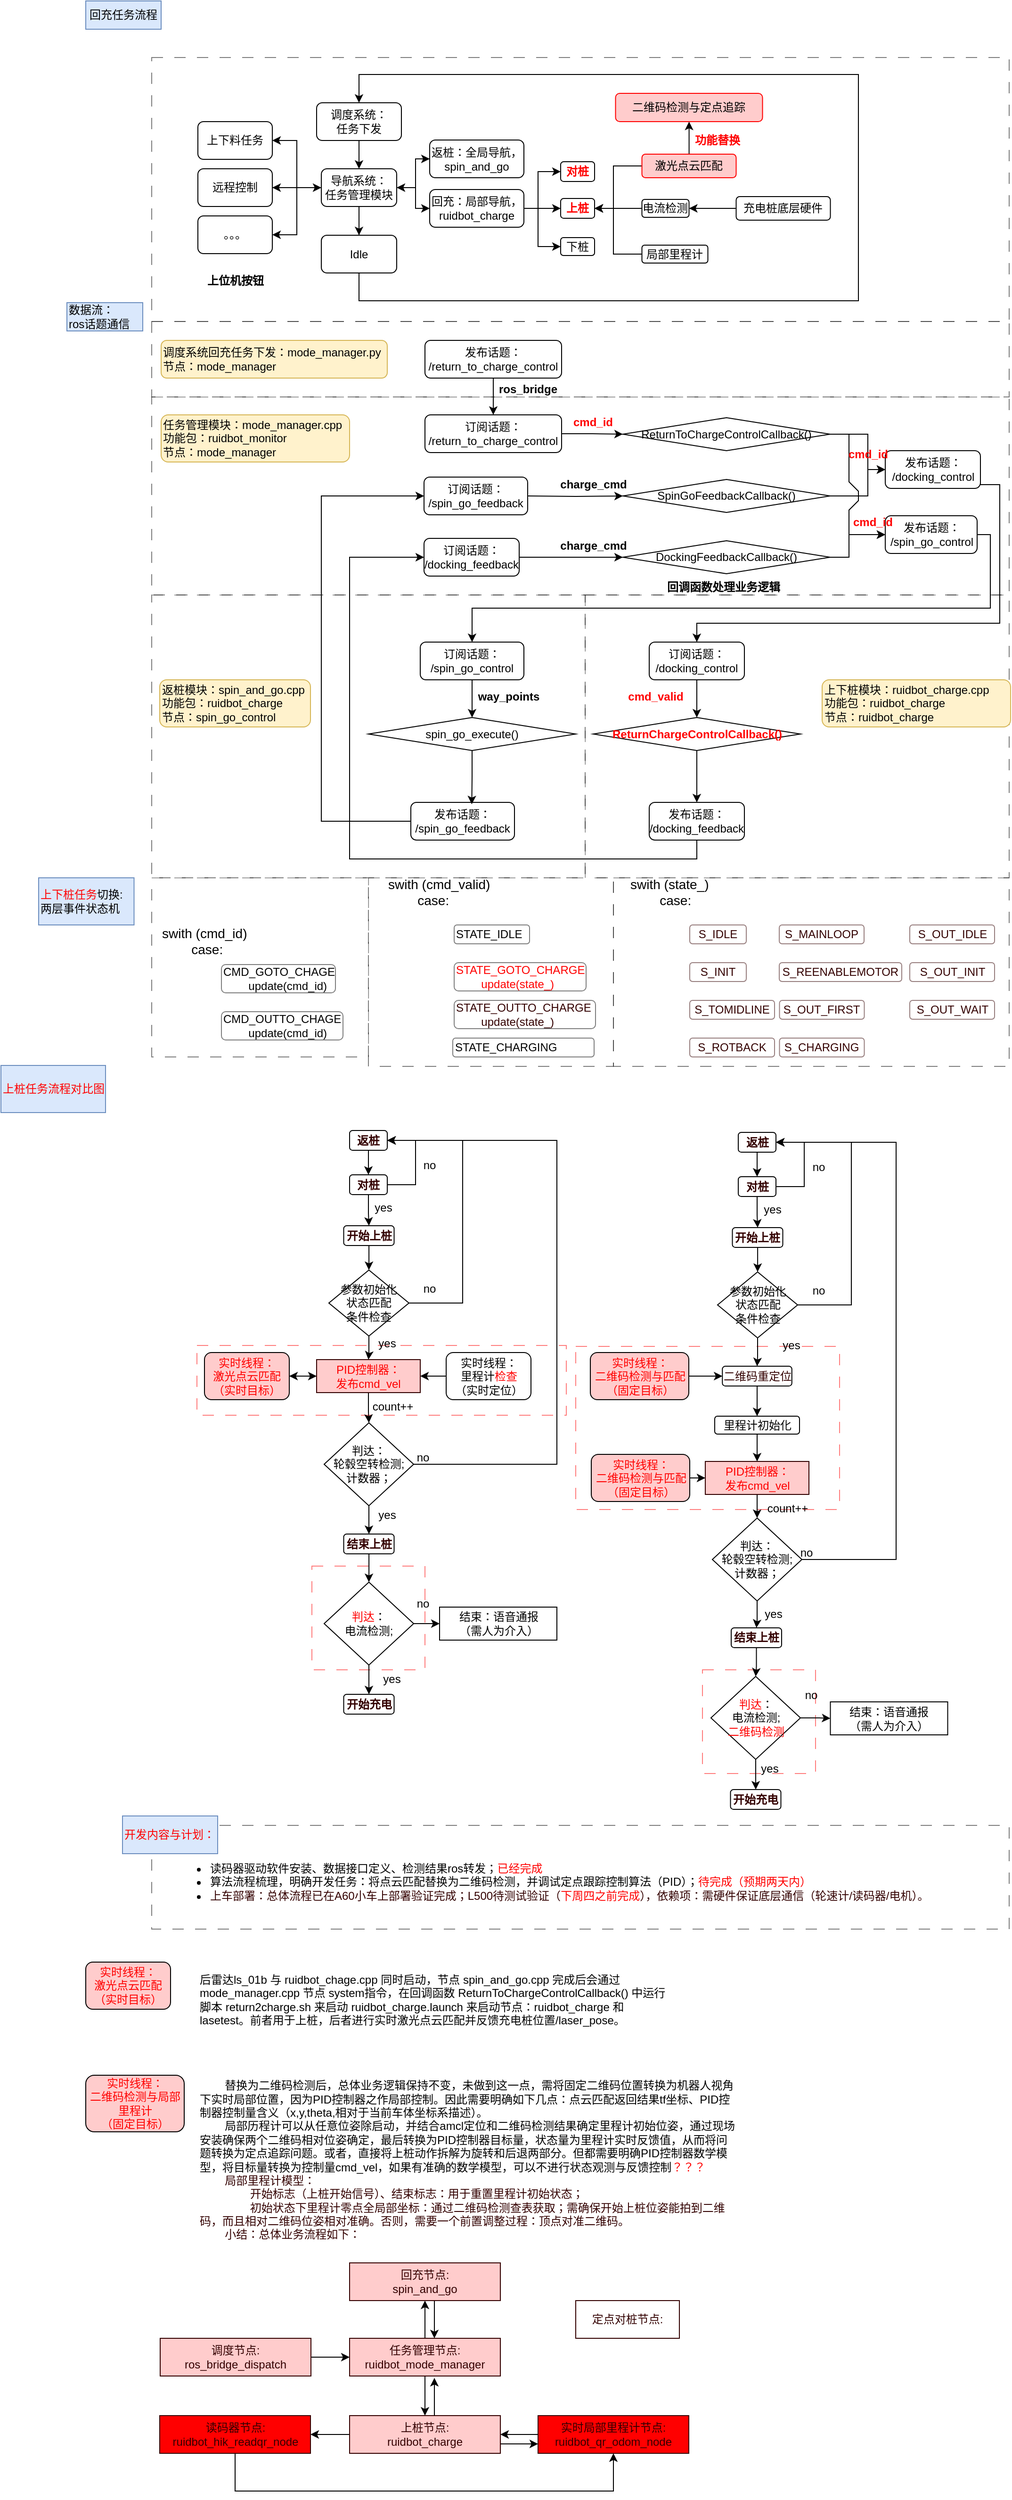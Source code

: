 <mxfile version="24.7.8">
  <diagram id="C5RBs43oDa-KdzZeNtuy" name="Page-1">
    <mxGraphModel dx="2293" dy="546" grid="1" gridSize="10" guides="1" tooltips="1" connect="1" arrows="1" fold="1" page="1" pageScale="1" pageWidth="827" pageHeight="1169" math="0" shadow="0">
      <root>
        <mxCell id="WIyWlLk6GJQsqaUBKTNV-0" />
        <mxCell id="WIyWlLk6GJQsqaUBKTNV-1" parent="WIyWlLk6GJQsqaUBKTNV-0" />
        <mxCell id="zxklBoet0KpgN6FVESHw-273" value="" style="rounded=0;whiteSpace=wrap;html=1;dashed=1;dashPattern=12 12;strokeWidth=1;perimeterSpacing=1;opacity=50;strokeColor=#FF0000;" parent="WIyWlLk6GJQsqaUBKTNV-1" vertex="1">
          <mxGeometry x="654.5" y="1810" width="120" height="110" as="geometry" />
        </mxCell>
        <mxCell id="zxklBoet0KpgN6FVESHw-272" value="" style="rounded=0;whiteSpace=wrap;html=1;dashed=1;dashPattern=12 12;strokeWidth=1;perimeterSpacing=1;opacity=50;strokeColor=#FF0000;" parent="WIyWlLk6GJQsqaUBKTNV-1" vertex="1">
          <mxGeometry x="240" y="1700" width="120" height="110" as="geometry" />
        </mxCell>
        <mxCell id="zxklBoet0KpgN6FVESHw-269" value="" style="rounded=0;whiteSpace=wrap;html=1;dashed=1;dashPattern=12 12;strokeWidth=1;perimeterSpacing=1;opacity=50;strokeColor=#FF0000;" parent="WIyWlLk6GJQsqaUBKTNV-1" vertex="1">
          <mxGeometry x="520" y="1467" width="280" height="173" as="geometry" />
        </mxCell>
        <mxCell id="zxklBoet0KpgN6FVESHw-268" value="" style="rounded=0;whiteSpace=wrap;html=1;dashed=1;dashPattern=12 12;strokeWidth=1;perimeterSpacing=1;opacity=50;strokeColor=#FF0000;" parent="WIyWlLk6GJQsqaUBKTNV-1" vertex="1">
          <mxGeometry x="118" y="1466" width="392" height="74" as="geometry" />
        </mxCell>
        <mxCell id="zxklBoet0KpgN6FVESHw-171" value="" style="rounded=0;whiteSpace=wrap;html=1;dashed=1;dashPattern=12 12;strokeWidth=1;perimeterSpacing=1;opacity=50;" parent="WIyWlLk6GJQsqaUBKTNV-1" vertex="1">
          <mxGeometry x="70" y="1975" width="910" height="110" as="geometry" />
        </mxCell>
        <mxCell id="zxklBoet0KpgN6FVESHw-163" value="" style="rounded=0;whiteSpace=wrap;html=1;dashed=1;dashPattern=12 12;strokeWidth=1;perimeterSpacing=1;opacity=50;" parent="WIyWlLk6GJQsqaUBKTNV-1" vertex="1">
          <mxGeometry x="560" y="970" width="420" height="200" as="geometry" />
        </mxCell>
        <mxCell id="zxklBoet0KpgN6FVESHw-162" value="" style="rounded=0;whiteSpace=wrap;html=1;dashed=1;dashPattern=12 12;strokeWidth=1;perimeterSpacing=1;opacity=50;" parent="WIyWlLk6GJQsqaUBKTNV-1" vertex="1">
          <mxGeometry x="300" y="970" width="260" height="200" as="geometry" />
        </mxCell>
        <mxCell id="zxklBoet0KpgN6FVESHw-161" value="" style="rounded=0;whiteSpace=wrap;html=1;dashed=1;dashPattern=12 12;strokeWidth=1;perimeterSpacing=1;opacity=50;" parent="WIyWlLk6GJQsqaUBKTNV-1" vertex="1">
          <mxGeometry x="70" y="970" width="230" height="190" as="geometry" />
        </mxCell>
        <mxCell id="zxklBoet0KpgN6FVESHw-128" value="" style="rounded=0;whiteSpace=wrap;html=1;dashed=1;dashPattern=12 12;strokeWidth=1;perimeterSpacing=1;opacity=50;" parent="WIyWlLk6GJQsqaUBKTNV-1" vertex="1">
          <mxGeometry x="70" y="100" width="910" height="280" as="geometry" />
        </mxCell>
        <mxCell id="zxklBoet0KpgN6FVESHw-95" value="" style="rounded=0;whiteSpace=wrap;html=1;dashed=1;dashPattern=12 12;strokeWidth=1;perimeterSpacing=1;opacity=50;" parent="WIyWlLk6GJQsqaUBKTNV-1" vertex="1">
          <mxGeometry x="530" y="670" width="450" height="300" as="geometry" />
        </mxCell>
        <mxCell id="zxklBoet0KpgN6FVESHw-75" value="" style="rounded=0;whiteSpace=wrap;html=1;dashed=1;dashPattern=12 12;strokeWidth=1;perimeterSpacing=1;opacity=50;" parent="WIyWlLk6GJQsqaUBKTNV-1" vertex="1">
          <mxGeometry x="70" y="670" width="460" height="300" as="geometry" />
        </mxCell>
        <mxCell id="zxklBoet0KpgN6FVESHw-70" value="" style="rounded=0;whiteSpace=wrap;html=1;dashed=1;dashPattern=12 12;strokeWidth=1;perimeterSpacing=1;opacity=50;" parent="WIyWlLk6GJQsqaUBKTNV-1" vertex="1">
          <mxGeometry x="70" y="460" width="910" height="210" as="geometry" />
        </mxCell>
        <mxCell id="zxklBoet0KpgN6FVESHw-48" value="" style="rounded=0;whiteSpace=wrap;html=1;dashed=1;dashPattern=12 12;strokeWidth=1;perimeterSpacing=1;opacity=50;" parent="WIyWlLk6GJQsqaUBKTNV-1" vertex="1">
          <mxGeometry x="70" y="380" width="910" height="80" as="geometry" />
        </mxCell>
        <mxCell id="zxklBoet0KpgN6FVESHw-24" style="edgeStyle=orthogonalEdgeStyle;rounded=0;orthogonalLoop=1;jettySize=auto;html=1;entryX=0.5;entryY=0;entryDx=0;entryDy=0;" parent="WIyWlLk6GJQsqaUBKTNV-1" source="WIyWlLk6GJQsqaUBKTNV-3" edge="1">
          <mxGeometry relative="1" as="geometry">
            <mxPoint x="290" y="218" as="targetPoint" />
          </mxGeometry>
        </mxCell>
        <mxCell id="WIyWlLk6GJQsqaUBKTNV-3" value="调度系统：&lt;div&gt;任务下发&lt;/div&gt;" style="rounded=1;whiteSpace=wrap;html=1;fontSize=12;glass=0;strokeWidth=1;shadow=0;" parent="WIyWlLk6GJQsqaUBKTNV-1" vertex="1">
          <mxGeometry x="245" y="148" width="90" height="40" as="geometry" />
        </mxCell>
        <mxCell id="zxklBoet0KpgN6FVESHw-8" style="edgeStyle=orthogonalEdgeStyle;rounded=0;orthogonalLoop=1;jettySize=auto;html=1;entryX=1;entryY=0.5;entryDx=0;entryDy=0;exitX=0;exitY=0.5;exitDx=0;exitDy=0;" parent="WIyWlLk6GJQsqaUBKTNV-1" source="zxklBoet0KpgN6FVESHw-27" target="zxklBoet0KpgN6FVESHw-7" edge="1">
          <mxGeometry relative="1" as="geometry">
            <mxPoint x="220" y="258" as="sourcePoint" />
          </mxGeometry>
        </mxCell>
        <mxCell id="zxklBoet0KpgN6FVESHw-13" style="edgeStyle=orthogonalEdgeStyle;rounded=0;orthogonalLoop=1;jettySize=auto;html=1;entryX=0.5;entryY=0;entryDx=0;entryDy=0;" parent="WIyWlLk6GJQsqaUBKTNV-1" target="WIyWlLk6GJQsqaUBKTNV-11" edge="1">
          <mxGeometry relative="1" as="geometry">
            <mxPoint x="290" y="298" as="sourcePoint" />
            <mxPoint x="290" y="368" as="targetPoint" />
            <Array as="points">
              <mxPoint x="290" y="258" />
              <mxPoint x="290" y="258" />
            </Array>
          </mxGeometry>
        </mxCell>
        <mxCell id="zxklBoet0KpgN6FVESHw-111" style="edgeStyle=orthogonalEdgeStyle;rounded=0;orthogonalLoop=1;jettySize=auto;html=1;entryX=1;entryY=0.5;entryDx=0;entryDy=0;exitX=0;exitY=0.5;exitDx=0;exitDy=0;" parent="WIyWlLk6GJQsqaUBKTNV-1" source="WIyWlLk6GJQsqaUBKTNV-7" target="zxklBoet0KpgN6FVESHw-27" edge="1">
          <mxGeometry relative="1" as="geometry">
            <Array as="points">
              <mxPoint x="350" y="208" />
              <mxPoint x="350" y="238" />
            </Array>
          </mxGeometry>
        </mxCell>
        <mxCell id="WIyWlLk6GJQsqaUBKTNV-7" value="返桩：全局导航，&lt;div&gt;spin_and_go&lt;/div&gt;" style="rounded=1;whiteSpace=wrap;html=1;fontSize=12;glass=0;strokeWidth=1;shadow=0;" parent="WIyWlLk6GJQsqaUBKTNV-1" vertex="1">
          <mxGeometry x="365" y="187.5" width="100" height="40" as="geometry" />
        </mxCell>
        <mxCell id="zxklBoet0KpgN6FVESHw-14" style="edgeStyle=orthogonalEdgeStyle;rounded=0;orthogonalLoop=1;jettySize=auto;html=1;entryX=0.5;entryY=0;entryDx=0;entryDy=0;" parent="WIyWlLk6GJQsqaUBKTNV-1" source="WIyWlLk6GJQsqaUBKTNV-11" target="WIyWlLk6GJQsqaUBKTNV-3" edge="1">
          <mxGeometry relative="1" as="geometry">
            <Array as="points">
              <mxPoint x="290" y="358" />
              <mxPoint x="820" y="358" />
              <mxPoint x="820" y="118" />
              <mxPoint x="290" y="118" />
            </Array>
          </mxGeometry>
        </mxCell>
        <mxCell id="WIyWlLk6GJQsqaUBKTNV-11" value="Idle" style="rounded=1;whiteSpace=wrap;html=1;fontSize=12;glass=0;strokeWidth=1;shadow=0;" parent="WIyWlLk6GJQsqaUBKTNV-1" vertex="1">
          <mxGeometry x="250" y="288.5" width="80" height="40" as="geometry" />
        </mxCell>
        <mxCell id="WIyWlLk6GJQsqaUBKTNV-12" value="下桩" style="rounded=1;whiteSpace=wrap;html=1;fontSize=12;glass=0;strokeWidth=1;shadow=0;" parent="WIyWlLk6GJQsqaUBKTNV-1" vertex="1">
          <mxGeometry x="504" y="291" width="36" height="19" as="geometry" />
        </mxCell>
        <mxCell id="zxklBoet0KpgN6FVESHw-0" value="&lt;b&gt;&lt;font color=&quot;#ff0000&quot;&gt;对桩&lt;/font&gt;&lt;/b&gt;" style="rounded=1;whiteSpace=wrap;html=1;fontSize=12;glass=0;strokeWidth=1;shadow=0;" parent="WIyWlLk6GJQsqaUBKTNV-1" vertex="1">
          <mxGeometry x="504" y="210.5" width="36" height="21" as="geometry" />
        </mxCell>
        <mxCell id="zxklBoet0KpgN6FVESHw-4" value="&lt;font color=&quot;#ff0000&quot;&gt;&lt;b&gt;上桩&lt;/b&gt;&lt;/font&gt;" style="rounded=1;whiteSpace=wrap;html=1;fontSize=12;glass=0;strokeWidth=1;shadow=0;" parent="WIyWlLk6GJQsqaUBKTNV-1" vertex="1">
          <mxGeometry x="504" y="249.5" width="36" height="21" as="geometry" />
        </mxCell>
        <mxCell id="zxklBoet0KpgN6FVESHw-11" style="edgeStyle=orthogonalEdgeStyle;rounded=0;orthogonalLoop=1;jettySize=auto;html=1;entryX=0;entryY=0.5;entryDx=0;entryDy=0;" parent="WIyWlLk6GJQsqaUBKTNV-1" source="zxklBoet0KpgN6FVESHw-6" target="zxklBoet0KpgN6FVESHw-27" edge="1">
          <mxGeometry relative="1" as="geometry">
            <mxPoint x="220" y="258" as="targetPoint" />
          </mxGeometry>
        </mxCell>
        <mxCell id="zxklBoet0KpgN6FVESHw-6" value="远程控制" style="rounded=1;whiteSpace=wrap;html=1;fontSize=12;glass=0;strokeWidth=1;shadow=0;" parent="WIyWlLk6GJQsqaUBKTNV-1" vertex="1">
          <mxGeometry x="119" y="218" width="79" height="40" as="geometry" />
        </mxCell>
        <mxCell id="zxklBoet0KpgN6FVESHw-7" value="上下料任务" style="rounded=1;whiteSpace=wrap;html=1;fontSize=12;glass=0;strokeWidth=1;shadow=0;" parent="WIyWlLk6GJQsqaUBKTNV-1" vertex="1">
          <mxGeometry x="119" y="168" width="79" height="40" as="geometry" />
        </mxCell>
        <mxCell id="zxklBoet0KpgN6FVESHw-16" value="" style="edgeStyle=orthogonalEdgeStyle;rounded=0;orthogonalLoop=1;jettySize=auto;html=1;entryX=0;entryY=0.5;entryDx=0;entryDy=0;exitX=1;exitY=0.5;exitDx=0;exitDy=0;" parent="WIyWlLk6GJQsqaUBKTNV-1" source="zxklBoet0KpgN6FVESHw-27" target="zxklBoet0KpgN6FVESHw-15" edge="1">
          <mxGeometry relative="1" as="geometry">
            <mxPoint x="361" y="258" as="sourcePoint" />
            <mxPoint x="515" y="358" as="targetPoint" />
          </mxGeometry>
        </mxCell>
        <mxCell id="zxklBoet0KpgN6FVESHw-20" style="edgeStyle=orthogonalEdgeStyle;rounded=0;orthogonalLoop=1;jettySize=auto;html=1;entryX=0;entryY=0.5;entryDx=0;entryDy=0;" parent="WIyWlLk6GJQsqaUBKTNV-1" source="zxklBoet0KpgN6FVESHw-15" target="zxklBoet0KpgN6FVESHw-4" edge="1">
          <mxGeometry relative="1" as="geometry" />
        </mxCell>
        <mxCell id="zxklBoet0KpgN6FVESHw-21" style="edgeStyle=orthogonalEdgeStyle;rounded=0;orthogonalLoop=1;jettySize=auto;html=1;entryX=0;entryY=0.5;entryDx=0;entryDy=0;" parent="WIyWlLk6GJQsqaUBKTNV-1" source="zxklBoet0KpgN6FVESHw-15" target="zxklBoet0KpgN6FVESHw-0" edge="1">
          <mxGeometry relative="1" as="geometry">
            <Array as="points">
              <mxPoint x="480" y="260" />
              <mxPoint x="480" y="221" />
            </Array>
          </mxGeometry>
        </mxCell>
        <mxCell id="zxklBoet0KpgN6FVESHw-23" style="edgeStyle=orthogonalEdgeStyle;rounded=0;orthogonalLoop=1;jettySize=auto;html=1;entryX=0;entryY=0.5;entryDx=0;entryDy=0;" parent="WIyWlLk6GJQsqaUBKTNV-1" source="zxklBoet0KpgN6FVESHw-15" target="WIyWlLk6GJQsqaUBKTNV-12" edge="1">
          <mxGeometry relative="1" as="geometry">
            <Array as="points">
              <mxPoint x="480" y="260" />
              <mxPoint x="480" y="300" />
            </Array>
          </mxGeometry>
        </mxCell>
        <mxCell id="zxklBoet0KpgN6FVESHw-15" value="回充：局部导航，&lt;div&gt;ruidbot_charge&lt;/div&gt;" style="rounded=1;whiteSpace=wrap;html=1;fontSize=12;glass=0;strokeWidth=1;shadow=0;" parent="WIyWlLk6GJQsqaUBKTNV-1" vertex="1">
          <mxGeometry x="365" y="240" width="100" height="40" as="geometry" />
        </mxCell>
        <mxCell id="zxklBoet0KpgN6FVESHw-17" value="。。。" style="rounded=1;whiteSpace=wrap;html=1;fontSize=12;glass=0;strokeWidth=1;shadow=0;" parent="WIyWlLk6GJQsqaUBKTNV-1" vertex="1">
          <mxGeometry x="119" y="268" width="79" height="40" as="geometry" />
        </mxCell>
        <mxCell id="zxklBoet0KpgN6FVESHw-25" value="回充任务流程" style="rounded=0;whiteSpace=wrap;html=1;fillColor=#dae8fc;strokeColor=#6c8ebf;" parent="WIyWlLk6GJQsqaUBKTNV-1" vertex="1">
          <mxGeometry x="7.105e-15" y="40" width="80" height="30" as="geometry" />
        </mxCell>
        <mxCell id="zxklBoet0KpgN6FVESHw-26" value="数据流：&lt;div&gt;ros话题通信&lt;/div&gt;" style="rounded=0;whiteSpace=wrap;html=1;fillColor=#dae8fc;strokeColor=#6c8ebf;align=left;" parent="WIyWlLk6GJQsqaUBKTNV-1" vertex="1">
          <mxGeometry x="-20" y="360" width="80.5" height="30" as="geometry" />
        </mxCell>
        <mxCell id="zxklBoet0KpgN6FVESHw-28" style="edgeStyle=orthogonalEdgeStyle;rounded=0;orthogonalLoop=1;jettySize=auto;html=1;entryX=0;entryY=0.5;entryDx=0;entryDy=0;" parent="WIyWlLk6GJQsqaUBKTNV-1" source="zxklBoet0KpgN6FVESHw-27" target="WIyWlLk6GJQsqaUBKTNV-7" edge="1">
          <mxGeometry relative="1" as="geometry">
            <Array as="points">
              <mxPoint x="350" y="238" />
              <mxPoint x="350" y="208" />
            </Array>
          </mxGeometry>
        </mxCell>
        <mxCell id="zxklBoet0KpgN6FVESHw-29" style="edgeStyle=orthogonalEdgeStyle;rounded=0;orthogonalLoop=1;jettySize=auto;html=1;entryX=1;entryY=0.5;entryDx=0;entryDy=0;" parent="WIyWlLk6GJQsqaUBKTNV-1" source="zxklBoet0KpgN6FVESHw-27" target="zxklBoet0KpgN6FVESHw-6" edge="1">
          <mxGeometry relative="1" as="geometry">
            <mxPoint x="200" y="238" as="targetPoint" />
          </mxGeometry>
        </mxCell>
        <mxCell id="zxklBoet0KpgN6FVESHw-30" style="edgeStyle=orthogonalEdgeStyle;rounded=0;orthogonalLoop=1;jettySize=auto;html=1;entryX=1;entryY=0.5;entryDx=0;entryDy=0;" parent="WIyWlLk6GJQsqaUBKTNV-1" source="zxklBoet0KpgN6FVESHw-27" target="zxklBoet0KpgN6FVESHw-17" edge="1">
          <mxGeometry relative="1" as="geometry" />
        </mxCell>
        <mxCell id="zxklBoet0KpgN6FVESHw-27" value="导航系统：&lt;div&gt;任务管理模块&lt;/div&gt;" style="rounded=1;whiteSpace=wrap;html=1;fontSize=12;glass=0;strokeWidth=1;shadow=0;" parent="WIyWlLk6GJQsqaUBKTNV-1" vertex="1">
          <mxGeometry x="250" y="218" width="80" height="40" as="geometry" />
        </mxCell>
        <mxCell id="zxklBoet0KpgN6FVESHw-53" style="edgeStyle=orthogonalEdgeStyle;rounded=0;orthogonalLoop=1;jettySize=auto;html=1;entryX=0;entryY=0.5;entryDx=0;entryDy=0;" parent="WIyWlLk6GJQsqaUBKTNV-1" source="zxklBoet0KpgN6FVESHw-31" target="zxklBoet0KpgN6FVESHw-60" edge="1">
          <mxGeometry relative="1" as="geometry">
            <mxPoint x="640" y="565" as="targetPoint" />
            <Array as="points" />
          </mxGeometry>
        </mxCell>
        <mxCell id="zxklBoet0KpgN6FVESHw-31" value="订阅话题：&lt;div&gt;/return_to_charge_control&lt;/div&gt;" style="rounded=1;whiteSpace=wrap;html=1;fontSize=12;glass=0;strokeWidth=1;shadow=0;" parent="WIyWlLk6GJQsqaUBKTNV-1" vertex="1">
          <mxGeometry x="360" y="479" width="145" height="40" as="geometry" />
        </mxCell>
        <mxCell id="zxklBoet0KpgN6FVESHw-81" style="edgeStyle=orthogonalEdgeStyle;rounded=0;orthogonalLoop=1;jettySize=auto;html=1;entryX=0.5;entryY=0;entryDx=0;entryDy=0;exitX=1;exitY=0.5;exitDx=0;exitDy=0;" parent="WIyWlLk6GJQsqaUBKTNV-1" source="zxklBoet0KpgN6FVESHw-32" target="zxklBoet0KpgN6FVESHw-36" edge="1">
          <mxGeometry relative="1" as="geometry">
            <mxPoint x="928.5" y="521.5" as="sourcePoint" />
            <mxPoint x="370" y="724" as="targetPoint" />
            <Array as="points">
              <mxPoint x="960" y="606" />
              <mxPoint x="960" y="684" />
              <mxPoint x="410" y="684" />
            </Array>
          </mxGeometry>
        </mxCell>
        <mxCell id="zxklBoet0KpgN6FVESHw-32" value="发布话题：&lt;div&gt;/spin_go_control&lt;/div&gt;" style="rounded=1;whiteSpace=wrap;html=1;fontSize=12;glass=0;strokeWidth=1;shadow=0;" parent="WIyWlLk6GJQsqaUBKTNV-1" vertex="1">
          <mxGeometry x="848.5" y="586" width="97.5" height="40" as="geometry" />
        </mxCell>
        <mxCell id="zxklBoet0KpgN6FVESHw-33" value="&lt;div&gt;任务管理模块：mode_manager.cpp&lt;/div&gt;&lt;div&gt;功能包：ruidbot_monitor&lt;/div&gt;节点：mode_manager" style="rounded=1;whiteSpace=wrap;html=1;fontSize=12;glass=0;strokeWidth=1;shadow=0;align=left;fillColor=#fff2cc;strokeColor=#d6b656;" parent="WIyWlLk6GJQsqaUBKTNV-1" vertex="1">
          <mxGeometry x="80" y="479" width="200" height="50" as="geometry" />
        </mxCell>
        <mxCell id="zxklBoet0KpgN6FVESHw-98" style="edgeStyle=orthogonalEdgeStyle;rounded=0;orthogonalLoop=1;jettySize=auto;html=1;entryX=0.5;entryY=0;entryDx=0;entryDy=0;exitX=1;exitY=0.5;exitDx=0;exitDy=0;" parent="WIyWlLk6GJQsqaUBKTNV-1" source="zxklBoet0KpgN6FVESHw-34" target="zxklBoet0KpgN6FVESHw-37" edge="1">
          <mxGeometry relative="1" as="geometry">
            <Array as="points">
              <mxPoint x="970" y="553" />
              <mxPoint x="970" y="700" />
              <mxPoint x="649" y="700" />
            </Array>
          </mxGeometry>
        </mxCell>
        <mxCell id="zxklBoet0KpgN6FVESHw-34" value="发布话题：&lt;div&gt;/docking_control&lt;/div&gt;" style="rounded=1;whiteSpace=wrap;html=1;fontSize=12;glass=0;strokeWidth=1;shadow=0;" parent="WIyWlLk6GJQsqaUBKTNV-1" vertex="1">
          <mxGeometry x="848.5" y="517" width="101" height="40" as="geometry" />
        </mxCell>
        <mxCell id="zxklBoet0KpgN6FVESHw-35" value="&lt;div&gt;返桩模块：spin_and_go.cpp&lt;/div&gt;&lt;div&gt;功能包：ruidbot_charge&lt;/div&gt;节点：spin_go_control" style="rounded=1;whiteSpace=wrap;html=1;fontSize=12;glass=0;strokeWidth=1;shadow=0;align=left;fillColor=#fff2cc;strokeColor=#d6b656;" parent="WIyWlLk6GJQsqaUBKTNV-1" vertex="1">
          <mxGeometry x="78.5" y="760" width="160" height="50" as="geometry" />
        </mxCell>
        <mxCell id="zxklBoet0KpgN6FVESHw-84" style="edgeStyle=orthogonalEdgeStyle;rounded=0;orthogonalLoop=1;jettySize=auto;html=1;entryX=0.5;entryY=0;entryDx=0;entryDy=0;" parent="WIyWlLk6GJQsqaUBKTNV-1" source="zxklBoet0KpgN6FVESHw-36" edge="1">
          <mxGeometry relative="1" as="geometry">
            <mxPoint x="410" y="800" as="targetPoint" />
          </mxGeometry>
        </mxCell>
        <mxCell id="zxklBoet0KpgN6FVESHw-36" value="订阅话题：&lt;div&gt;/spin_go_control&lt;/div&gt;" style="rounded=1;whiteSpace=wrap;html=1;fontSize=12;glass=0;strokeWidth=1;shadow=0;" parent="WIyWlLk6GJQsqaUBKTNV-1" vertex="1">
          <mxGeometry x="355" y="720" width="110" height="40" as="geometry" />
        </mxCell>
        <mxCell id="zxklBoet0KpgN6FVESHw-88" style="edgeStyle=orthogonalEdgeStyle;rounded=0;orthogonalLoop=1;jettySize=auto;html=1;entryX=0.5;entryY=0;entryDx=0;entryDy=0;" parent="WIyWlLk6GJQsqaUBKTNV-1" source="zxklBoet0KpgN6FVESHw-37" target="zxklBoet0KpgN6FVESHw-93" edge="1">
          <mxGeometry relative="1" as="geometry">
            <mxPoint x="648.5" y="800" as="targetPoint" />
          </mxGeometry>
        </mxCell>
        <mxCell id="zxklBoet0KpgN6FVESHw-37" value="订阅话题：&lt;div&gt;/docking_control&lt;/div&gt;" style="rounded=1;whiteSpace=wrap;html=1;fontSize=12;glass=0;strokeWidth=1;shadow=0;" parent="WIyWlLk6GJQsqaUBKTNV-1" vertex="1">
          <mxGeometry x="598" y="720" width="101" height="40" as="geometry" />
        </mxCell>
        <mxCell id="zxklBoet0KpgN6FVESHw-96" style="edgeStyle=orthogonalEdgeStyle;rounded=0;orthogonalLoop=1;jettySize=auto;html=1;entryX=0;entryY=0.5;entryDx=0;entryDy=0;" parent="WIyWlLk6GJQsqaUBKTNV-1" source="zxklBoet0KpgN6FVESHw-38" target="zxklBoet0KpgN6FVESHw-42" edge="1">
          <mxGeometry relative="1" as="geometry">
            <Array as="points">
              <mxPoint x="250" y="910" />
              <mxPoint x="250" y="565" />
            </Array>
          </mxGeometry>
        </mxCell>
        <mxCell id="zxklBoet0KpgN6FVESHw-38" value="发布话题：&lt;div&gt;/spin_go_feedback&lt;/div&gt;" style="rounded=1;whiteSpace=wrap;html=1;fontSize=12;glass=0;strokeWidth=1;shadow=0;" parent="WIyWlLk6GJQsqaUBKTNV-1" vertex="1">
          <mxGeometry x="345" y="890" width="110" height="40" as="geometry" />
        </mxCell>
        <mxCell id="zxklBoet0KpgN6FVESHw-39" value="&lt;div&gt;上下桩模块：ruidbot_charge.cpp&lt;/div&gt;&lt;div&gt;功能包：ruidbot_charge&lt;/div&gt;节点：ruidbot_charge" style="rounded=1;whiteSpace=wrap;html=1;fontSize=12;glass=0;strokeWidth=1;shadow=0;align=left;fillColor=#fff2cc;strokeColor=#d6b656;" parent="WIyWlLk6GJQsqaUBKTNV-1" vertex="1">
          <mxGeometry x="781.5" y="760" width="200" height="50" as="geometry" />
        </mxCell>
        <mxCell id="zxklBoet0KpgN6FVESHw-97" style="edgeStyle=orthogonalEdgeStyle;rounded=0;orthogonalLoop=1;jettySize=auto;html=1;entryX=0;entryY=0.5;entryDx=0;entryDy=0;exitX=0.5;exitY=1;exitDx=0;exitDy=0;" parent="WIyWlLk6GJQsqaUBKTNV-1" source="zxklBoet0KpgN6FVESHw-40" target="zxklBoet0KpgN6FVESHw-41" edge="1">
          <mxGeometry relative="1" as="geometry">
            <Array as="points">
              <mxPoint x="649" y="950" />
              <mxPoint x="280" y="950" />
              <mxPoint x="280" y="630" />
            </Array>
          </mxGeometry>
        </mxCell>
        <mxCell id="zxklBoet0KpgN6FVESHw-40" value="发布话题：&lt;div&gt;/docking_feedback&lt;/div&gt;" style="rounded=1;whiteSpace=wrap;html=1;fontSize=12;glass=0;strokeWidth=1;shadow=0;" parent="WIyWlLk6GJQsqaUBKTNV-1" vertex="1">
          <mxGeometry x="598" y="890" width="101" height="40" as="geometry" />
        </mxCell>
        <mxCell id="zxklBoet0KpgN6FVESHw-55" style="edgeStyle=orthogonalEdgeStyle;rounded=0;orthogonalLoop=1;jettySize=auto;html=1;entryX=0;entryY=0.5;entryDx=0;entryDy=0;" parent="WIyWlLk6GJQsqaUBKTNV-1" source="zxklBoet0KpgN6FVESHw-41" target="zxklBoet0KpgN6FVESHw-92" edge="1">
          <mxGeometry relative="1" as="geometry">
            <mxPoint x="640" y="565" as="targetPoint" />
            <Array as="points" />
          </mxGeometry>
        </mxCell>
        <mxCell id="zxklBoet0KpgN6FVESHw-41" value="订阅话题：&lt;div&gt;/docking_feedback&lt;/div&gt;" style="rounded=1;whiteSpace=wrap;html=1;fontSize=12;glass=0;strokeWidth=1;shadow=0;" parent="WIyWlLk6GJQsqaUBKTNV-1" vertex="1">
          <mxGeometry x="359" y="610" width="101" height="40" as="geometry" />
        </mxCell>
        <mxCell id="zxklBoet0KpgN6FVESHw-54" style="edgeStyle=orthogonalEdgeStyle;rounded=0;orthogonalLoop=1;jettySize=auto;html=1;entryX=0;entryY=0.5;entryDx=0;entryDy=0;" parent="WIyWlLk6GJQsqaUBKTNV-1" target="zxklBoet0KpgN6FVESHw-91" edge="1">
          <mxGeometry relative="1" as="geometry">
            <mxPoint x="587" y="565" as="targetPoint" />
            <mxPoint x="469" y="565" as="sourcePoint" />
          </mxGeometry>
        </mxCell>
        <mxCell id="zxklBoet0KpgN6FVESHw-42" value="订阅话题：&lt;div&gt;/spin_go_feedback&lt;/div&gt;" style="rounded=1;whiteSpace=wrap;html=1;fontSize=12;glass=0;strokeWidth=1;shadow=0;" parent="WIyWlLk6GJQsqaUBKTNV-1" vertex="1">
          <mxGeometry x="359" y="545" width="110" height="40" as="geometry" />
        </mxCell>
        <mxCell id="zxklBoet0KpgN6FVESHw-43" value="&lt;div&gt;调度系统回充任务下发：mode_manager.py&lt;/div&gt;节点：mode_manager" style="rounded=1;whiteSpace=wrap;html=1;fontSize=12;glass=0;strokeWidth=1;shadow=0;align=left;fillColor=#fff2cc;strokeColor=#d6b656;" parent="WIyWlLk6GJQsqaUBKTNV-1" vertex="1">
          <mxGeometry x="80" y="400" width="240" height="40" as="geometry" />
        </mxCell>
        <mxCell id="zxklBoet0KpgN6FVESHw-45" style="edgeStyle=orthogonalEdgeStyle;rounded=0;orthogonalLoop=1;jettySize=auto;html=1;entryX=0.5;entryY=0;entryDx=0;entryDy=0;" parent="WIyWlLk6GJQsqaUBKTNV-1" source="zxklBoet0KpgN6FVESHw-44" target="zxklBoet0KpgN6FVESHw-31" edge="1">
          <mxGeometry relative="1" as="geometry" />
        </mxCell>
        <mxCell id="zxklBoet0KpgN6FVESHw-44" value="发布话题：&lt;div&gt;/return_to_charge_control&lt;/div&gt;" style="rounded=1;whiteSpace=wrap;html=1;fontSize=12;glass=0;strokeWidth=1;shadow=0;" parent="WIyWlLk6GJQsqaUBKTNV-1" vertex="1">
          <mxGeometry x="360" y="400" width="145" height="40" as="geometry" />
        </mxCell>
        <mxCell id="zxklBoet0KpgN6FVESHw-46" value="&lt;b&gt;ros_bridge&lt;/b&gt;" style="text;strokeColor=none;align=center;fillColor=none;html=1;verticalAlign=middle;whiteSpace=wrap;rounded=0;" parent="WIyWlLk6GJQsqaUBKTNV-1" vertex="1">
          <mxGeometry x="439" y="444" width="61" height="16" as="geometry" />
        </mxCell>
        <mxCell id="zxklBoet0KpgN6FVESHw-57" value="&lt;b&gt;&lt;font color=&quot;#ff0000&quot;&gt;cmd_id&lt;/font&gt;&lt;/b&gt;" style="text;strokeColor=none;align=center;fillColor=none;html=1;verticalAlign=middle;whiteSpace=wrap;rounded=0;" parent="WIyWlLk6GJQsqaUBKTNV-1" vertex="1">
          <mxGeometry x="508" y="479" width="61" height="16" as="geometry" />
        </mxCell>
        <mxCell id="zxklBoet0KpgN6FVESHw-58" value="&lt;b&gt;charge_cmd&lt;/b&gt;" style="text;strokeColor=none;align=center;fillColor=none;html=1;verticalAlign=middle;whiteSpace=wrap;rounded=0;" parent="WIyWlLk6GJQsqaUBKTNV-1" vertex="1">
          <mxGeometry x="498.5" y="545" width="80" height="16" as="geometry" />
        </mxCell>
        <mxCell id="zxklBoet0KpgN6FVESHw-59" value="&lt;b&gt;charge_cmd&lt;/b&gt;" style="text;strokeColor=none;align=center;fillColor=none;html=1;verticalAlign=middle;whiteSpace=wrap;rounded=0;" parent="WIyWlLk6GJQsqaUBKTNV-1" vertex="1">
          <mxGeometry x="498.5" y="610" width="80" height="16" as="geometry" />
        </mxCell>
        <mxCell id="zxklBoet0KpgN6FVESHw-108" style="edgeStyle=orthogonalEdgeStyle;rounded=0;orthogonalLoop=1;jettySize=auto;html=1;entryX=0;entryY=0.5;entryDx=0;entryDy=0;" parent="WIyWlLk6GJQsqaUBKTNV-1" source="zxklBoet0KpgN6FVESHw-60" target="zxklBoet0KpgN6FVESHw-34" edge="1">
          <mxGeometry relative="1" as="geometry">
            <Array as="points">
              <mxPoint x="830" y="500" />
              <mxPoint x="830" y="537" />
            </Array>
          </mxGeometry>
        </mxCell>
        <mxCell id="zxklBoet0KpgN6FVESHw-60" value="&lt;div&gt;&lt;span style=&quot;text-align: left;&quot;&gt;ReturnToChargeControlCallback()&lt;/span&gt;&lt;/div&gt;" style="rhombus;whiteSpace=wrap;html=1;" parent="WIyWlLk6GJQsqaUBKTNV-1" vertex="1">
          <mxGeometry x="570" y="482" width="220" height="35" as="geometry" />
        </mxCell>
        <mxCell id="zxklBoet0KpgN6FVESHw-69" value="&lt;b&gt;回调函数处理业务逻辑&lt;/b&gt;" style="text;strokeColor=none;align=center;fillColor=none;html=1;verticalAlign=middle;whiteSpace=wrap;rounded=0;" parent="WIyWlLk6GJQsqaUBKTNV-1" vertex="1">
          <mxGeometry x="615.25" y="654" width="123.5" height="16" as="geometry" />
        </mxCell>
        <mxCell id="zxklBoet0KpgN6FVESHw-126" style="edgeStyle=orthogonalEdgeStyle;rounded=0;orthogonalLoop=1;jettySize=auto;html=1;entryX=1;entryY=0.5;entryDx=0;entryDy=0;" parent="WIyWlLk6GJQsqaUBKTNV-1" source="zxklBoet0KpgN6FVESHw-71" target="zxklBoet0KpgN6FVESHw-4" edge="1">
          <mxGeometry relative="1" as="geometry" />
        </mxCell>
        <mxCell id="zxklBoet0KpgN6FVESHw-71" value="电流检测" style="rounded=1;whiteSpace=wrap;html=1;fontSize=12;glass=0;strokeWidth=1;shadow=0;" parent="WIyWlLk6GJQsqaUBKTNV-1" vertex="1">
          <mxGeometry x="590.25" y="250.5" width="50" height="19" as="geometry" />
        </mxCell>
        <mxCell id="zxklBoet0KpgN6FVESHw-127" style="edgeStyle=orthogonalEdgeStyle;rounded=0;orthogonalLoop=1;jettySize=auto;html=1;entryX=1;entryY=0.5;entryDx=0;entryDy=0;" parent="WIyWlLk6GJQsqaUBKTNV-1" source="zxklBoet0KpgN6FVESHw-72" target="zxklBoet0KpgN6FVESHw-71" edge="1">
          <mxGeometry relative="1" as="geometry" />
        </mxCell>
        <mxCell id="zxklBoet0KpgN6FVESHw-72" value="充电桩底层硬件" style="rounded=1;whiteSpace=wrap;html=1;fontSize=12;glass=0;strokeWidth=1;shadow=0;" parent="WIyWlLk6GJQsqaUBKTNV-1" vertex="1">
          <mxGeometry x="690.25" y="247.5" width="100" height="25" as="geometry" />
        </mxCell>
        <mxCell id="zxklBoet0KpgN6FVESHw-86" style="edgeStyle=orthogonalEdgeStyle;rounded=0;orthogonalLoop=1;jettySize=auto;html=1;entryX=0.588;entryY=0.05;entryDx=0;entryDy=0;entryPerimeter=0;exitX=0.5;exitY=1;exitDx=0;exitDy=0;" parent="WIyWlLk6GJQsqaUBKTNV-1" source="zxklBoet0KpgN6FVESHw-94" target="zxklBoet0KpgN6FVESHw-38" edge="1">
          <mxGeometry relative="1" as="geometry">
            <mxPoint x="410" y="830" as="sourcePoint" />
          </mxGeometry>
        </mxCell>
        <mxCell id="zxklBoet0KpgN6FVESHw-89" style="edgeStyle=orthogonalEdgeStyle;rounded=0;orthogonalLoop=1;jettySize=auto;html=1;entryX=0.5;entryY=0;entryDx=0;entryDy=0;exitX=0.5;exitY=1;exitDx=0;exitDy=0;" parent="WIyWlLk6GJQsqaUBKTNV-1" source="zxklBoet0KpgN6FVESHw-93" target="zxklBoet0KpgN6FVESHw-40" edge="1">
          <mxGeometry relative="1" as="geometry">
            <mxPoint x="648.5" y="830" as="sourcePoint" />
          </mxGeometry>
        </mxCell>
        <mxCell id="zxklBoet0KpgN6FVESHw-107" style="edgeStyle=orthogonalEdgeStyle;rounded=0;orthogonalLoop=1;jettySize=auto;html=1;entryX=0;entryY=0.5;entryDx=0;entryDy=0;" parent="WIyWlLk6GJQsqaUBKTNV-1" source="zxklBoet0KpgN6FVESHw-91" target="zxklBoet0KpgN6FVESHw-34" edge="1">
          <mxGeometry relative="1" as="geometry">
            <Array as="points">
              <mxPoint x="830" y="565" />
              <mxPoint x="830" y="537" />
            </Array>
          </mxGeometry>
        </mxCell>
        <mxCell id="zxklBoet0KpgN6FVESHw-91" value="&lt;span style=&quot;text-align: left;&quot;&gt;SpinGoFeedbackCallback()&lt;/span&gt;" style="rhombus;whiteSpace=wrap;html=1;" parent="WIyWlLk6GJQsqaUBKTNV-1" vertex="1">
          <mxGeometry x="570" y="547.5" width="220" height="35" as="geometry" />
        </mxCell>
        <mxCell id="zxklBoet0KpgN6FVESHw-106" style="edgeStyle=orthogonalEdgeStyle;rounded=0;orthogonalLoop=1;jettySize=auto;html=1;entryX=0;entryY=0.5;entryDx=0;entryDy=0;" parent="WIyWlLk6GJQsqaUBKTNV-1" source="zxklBoet0KpgN6FVESHw-92" target="zxklBoet0KpgN6FVESHw-32" edge="1">
          <mxGeometry relative="1" as="geometry">
            <Array as="points">
              <mxPoint x="810" y="630" />
              <mxPoint x="810" y="606" />
            </Array>
          </mxGeometry>
        </mxCell>
        <mxCell id="zxklBoet0KpgN6FVESHw-92" value="&lt;span style=&quot;text-align: left;&quot;&gt;DockingFeedbackCallback()&lt;/span&gt;" style="rhombus;whiteSpace=wrap;html=1;" parent="WIyWlLk6GJQsqaUBKTNV-1" vertex="1">
          <mxGeometry x="570" y="612.5" width="220" height="35" as="geometry" />
        </mxCell>
        <mxCell id="zxklBoet0KpgN6FVESHw-93" value="&lt;span style=&quot;text-align: left;&quot;&gt;&lt;b&gt;&lt;font color=&quot;#ff0000&quot;&gt;ReturnChargeControlCallback()&lt;/font&gt;&lt;/b&gt;&lt;/span&gt;" style="rhombus;whiteSpace=wrap;html=1;" parent="WIyWlLk6GJQsqaUBKTNV-1" vertex="1">
          <mxGeometry x="538.5" y="800" width="220" height="35" as="geometry" />
        </mxCell>
        <mxCell id="zxklBoet0KpgN6FVESHw-94" value="&lt;span style=&quot;text-align: left;&quot;&gt;spin_go_execute()&lt;/span&gt;" style="rhombus;whiteSpace=wrap;html=1;" parent="WIyWlLk6GJQsqaUBKTNV-1" vertex="1">
          <mxGeometry x="300" y="800" width="220" height="35" as="geometry" />
        </mxCell>
        <mxCell id="zxklBoet0KpgN6FVESHw-110" value="" style="endArrow=classic;html=1;rounded=0;entryX=0;entryY=0.5;entryDx=0;entryDy=0;" parent="WIyWlLk6GJQsqaUBKTNV-1" target="zxklBoet0KpgN6FVESHw-32" edge="1">
          <mxGeometry width="50" height="50" relative="1" as="geometry">
            <mxPoint x="810" y="500" as="sourcePoint" />
            <mxPoint x="690" y="560" as="targetPoint" />
            <Array as="points">
              <mxPoint x="810" y="550" />
              <mxPoint x="820" y="560" />
              <mxPoint x="820" y="570" />
              <mxPoint x="810" y="580" />
              <mxPoint x="810" y="606" />
            </Array>
          </mxGeometry>
        </mxCell>
        <mxCell id="zxklBoet0KpgN6FVESHw-118" style="edgeStyle=orthogonalEdgeStyle;rounded=0;orthogonalLoop=1;jettySize=auto;html=1;entryX=1;entryY=0.5;entryDx=0;entryDy=0;" parent="WIyWlLk6GJQsqaUBKTNV-1" source="zxklBoet0KpgN6FVESHw-113" target="zxklBoet0KpgN6FVESHw-4" edge="1">
          <mxGeometry relative="1" as="geometry">
            <Array as="points">
              <mxPoint x="560" y="215" />
              <mxPoint x="560" y="260" />
            </Array>
          </mxGeometry>
        </mxCell>
        <mxCell id="zxklBoet0KpgN6FVESHw-166" value="" style="edgeStyle=orthogonalEdgeStyle;rounded=0;orthogonalLoop=1;jettySize=auto;html=1;" parent="WIyWlLk6GJQsqaUBKTNV-1" source="zxklBoet0KpgN6FVESHw-113" target="zxklBoet0KpgN6FVESHw-165" edge="1">
          <mxGeometry relative="1" as="geometry" />
        </mxCell>
        <mxCell id="zxklBoet0KpgN6FVESHw-113" value="激光点云匹配" style="rounded=1;whiteSpace=wrap;html=1;fontSize=12;glass=0;strokeWidth=1;shadow=0;strokeColor=#FF0000;fillColor=#FFCCCC;" parent="WIyWlLk6GJQsqaUBKTNV-1" vertex="1">
          <mxGeometry x="590.25" y="202.5" width="100" height="25" as="geometry" />
        </mxCell>
        <mxCell id="zxklBoet0KpgN6FVESHw-125" style="edgeStyle=orthogonalEdgeStyle;rounded=0;orthogonalLoop=1;jettySize=auto;html=1;entryX=1;entryY=0.5;entryDx=0;entryDy=0;" parent="WIyWlLk6GJQsqaUBKTNV-1" source="zxklBoet0KpgN6FVESHw-73" target="zxklBoet0KpgN6FVESHw-4" edge="1">
          <mxGeometry relative="1" as="geometry">
            <Array as="points">
              <mxPoint x="560" y="309" />
              <mxPoint x="560" y="260" />
            </Array>
          </mxGeometry>
        </mxCell>
        <mxCell id="zxklBoet0KpgN6FVESHw-73" value="局部里程计" style="rounded=1;whiteSpace=wrap;html=1;fontSize=12;glass=0;strokeWidth=1;shadow=0;" parent="WIyWlLk6GJQsqaUBKTNV-1" vertex="1">
          <mxGeometry x="590.25" y="299" width="70" height="19" as="geometry" />
        </mxCell>
        <mxCell id="zxklBoet0KpgN6FVESHw-130" value="&lt;b&gt;上位机按钮&lt;/b&gt;" style="text;strokeColor=none;align=center;fillColor=none;html=1;verticalAlign=middle;whiteSpace=wrap;rounded=0;" parent="WIyWlLk6GJQsqaUBKTNV-1" vertex="1">
          <mxGeometry x="123.5" y="328.5" width="70" height="16" as="geometry" />
        </mxCell>
        <mxCell id="zxklBoet0KpgN6FVESHw-131" value="&lt;div&gt;&lt;font color=&quot;#ff0000&quot;&gt;上下桩任务&lt;/font&gt;切换:&lt;span style=&quot;background-color: initial;&quot;&gt;&lt;br&gt;&lt;/span&gt;&lt;/div&gt;&lt;div&gt;&lt;span style=&quot;background-color: initial;&quot;&gt;两层事件状态机&lt;/span&gt;&lt;/div&gt;" style="rounded=0;whiteSpace=wrap;html=1;fillColor=#dae8fc;strokeColor=#6c8ebf;align=left;" parent="WIyWlLk6GJQsqaUBKTNV-1" vertex="1">
          <mxGeometry x="-50" y="970" width="101.25" height="50" as="geometry" />
        </mxCell>
        <mxCell id="zxklBoet0KpgN6FVESHw-132" value="STATE_IDLE" style="rounded=1;whiteSpace=wrap;html=1;fontSize=12;glass=0;strokeWidth=1;shadow=0;opacity=50;align=left;" parent="WIyWlLk6GJQsqaUBKTNV-1" vertex="1">
          <mxGeometry x="391" y="1020" width="80" height="20" as="geometry" />
        </mxCell>
        <mxCell id="zxklBoet0KpgN6FVESHw-133" value="&lt;font color=&quot;#ff0000&quot;&gt;STATE_GOTO_CHARGE&lt;/font&gt;&lt;div&gt;&lt;font color=&quot;#ff0000&quot;&gt;&lt;span style=&quot;white-space: pre;&quot;&gt;&#x9;&lt;/span&gt;&lt;/font&gt;&lt;span style=&quot;background-color: initial;&quot;&gt;&lt;font color=&quot;#ff0000&quot;&gt;update(state_)&lt;/font&gt;&lt;/span&gt;&lt;/div&gt;" style="rounded=1;whiteSpace=wrap;html=1;fontSize=12;glass=0;strokeWidth=1;shadow=0;opacity=50;align=left;" parent="WIyWlLk6GJQsqaUBKTNV-1" vertex="1">
          <mxGeometry x="391" y="1060" width="140" height="30" as="geometry" />
        </mxCell>
        <mxCell id="zxklBoet0KpgN6FVESHw-134" value="&lt;font color=&quot;#330000&quot;&gt;STATE_OUTTO_CHARGE&lt;/font&gt;&lt;div&gt;&lt;span style=&quot;background-color: initial;&quot;&gt;&lt;font color=&quot;#330000&quot;&gt;&lt;span style=&quot;white-space: pre;&quot;&gt;&#x9;&lt;/span&gt;update(state_)&lt;/font&gt;&lt;/span&gt;&lt;/div&gt;" style="rounded=1;whiteSpace=wrap;html=1;fontSize=12;glass=0;strokeWidth=1;shadow=0;opacity=50;align=left;" parent="WIyWlLk6GJQsqaUBKTNV-1" vertex="1">
          <mxGeometry x="391" y="1100" width="150" height="30" as="geometry" />
        </mxCell>
        <mxCell id="zxklBoet0KpgN6FVESHw-135" value="STATE_CHARGING" style="rounded=1;whiteSpace=wrap;html=1;fontSize=12;glass=0;strokeWidth=1;shadow=0;align=left;opacity=50;" parent="WIyWlLk6GJQsqaUBKTNV-1" vertex="1">
          <mxGeometry x="389.5" y="1140" width="150" height="20" as="geometry" />
        </mxCell>
        <mxCell id="zxklBoet0KpgN6FVESHw-136" value="&lt;b&gt;way_points&lt;/b&gt;" style="text;strokeColor=none;align=center;fillColor=none;html=1;verticalAlign=middle;whiteSpace=wrap;rounded=0;" parent="WIyWlLk6GJQsqaUBKTNV-1" vertex="1">
          <mxGeometry x="414" y="770" width="70" height="16" as="geometry" />
        </mxCell>
        <mxCell id="zxklBoet0KpgN6FVESHw-137" value="&lt;b&gt;&lt;font color=&quot;#ff0000&quot;&gt;cmd_valid&lt;/font&gt;&lt;/b&gt;" style="text;strokeColor=none;align=center;fillColor=none;html=1;verticalAlign=middle;whiteSpace=wrap;rounded=0;" parent="WIyWlLk6GJQsqaUBKTNV-1" vertex="1">
          <mxGeometry x="570" y="770" width="70" height="16" as="geometry" />
        </mxCell>
        <mxCell id="zxklBoet0KpgN6FVESHw-139" value="&lt;font style=&quot;font-size: 14px;&quot;&gt;swith (cmd_valid)&lt;/font&gt;&lt;div&gt;&lt;span style=&quot;font-size: 14px; background-color: initial;&quot;&gt;&lt;span style=&quot;white-space: pre;&quot;&gt;&#x9;&lt;/span&gt;case:&lt;/span&gt;&lt;/div&gt;" style="rounded=1;whiteSpace=wrap;html=1;fontSize=12;glass=0;strokeWidth=1;shadow=0;opacity=0;align=left;" parent="WIyWlLk6GJQsqaUBKTNV-1" vertex="1">
          <mxGeometry x="319" y="970" width="128" height="30" as="geometry" />
        </mxCell>
        <mxCell id="zxklBoet0KpgN6FVESHw-141" value="&lt;font&gt;S_IDLE&lt;/font&gt;" style="rounded=1;whiteSpace=wrap;html=1;fontSize=12;glass=0;strokeWidth=1;shadow=0;opacity=50;strokeColor=#330000;fontColor=#330000;" parent="WIyWlLk6GJQsqaUBKTNV-1" vertex="1">
          <mxGeometry x="641" y="1020" width="60" height="20" as="geometry" />
        </mxCell>
        <mxCell id="zxklBoet0KpgN6FVESHw-142" value="&lt;font&gt;S_INIT&lt;/font&gt;" style="rounded=1;whiteSpace=wrap;html=1;fontSize=12;glass=0;strokeWidth=1;shadow=0;opacity=50;strokeColor=#330000;fontColor=#330000;" parent="WIyWlLk6GJQsqaUBKTNV-1" vertex="1">
          <mxGeometry x="641" y="1060" width="60" height="20" as="geometry" />
        </mxCell>
        <mxCell id="zxklBoet0KpgN6FVESHw-143" value="&lt;font&gt;S_TOMIDLINE&lt;/font&gt;" style="rounded=1;whiteSpace=wrap;html=1;fontSize=12;glass=0;strokeWidth=1;shadow=0;opacity=50;strokeColor=#330000;fontColor=#330000;" parent="WIyWlLk6GJQsqaUBKTNV-1" vertex="1">
          <mxGeometry x="641" y="1100" width="90" height="20" as="geometry" />
        </mxCell>
        <mxCell id="zxklBoet0KpgN6FVESHw-144" value="&lt;font&gt;S_ROTBACK&lt;/font&gt;" style="rounded=1;whiteSpace=wrap;html=1;fontSize=12;glass=0;strokeWidth=1;shadow=0;opacity=50;strokeColor=#330000;fontColor=#330000;" parent="WIyWlLk6GJQsqaUBKTNV-1" vertex="1">
          <mxGeometry x="641" y="1140" width="90" height="20" as="geometry" />
        </mxCell>
        <mxCell id="zxklBoet0KpgN6FVESHw-145" value="&lt;font&gt;S_MAINLOOP&lt;/font&gt;" style="rounded=1;whiteSpace=wrap;html=1;fontSize=12;glass=0;strokeWidth=1;shadow=0;opacity=50;strokeColor=#330000;fontColor=#330000;" parent="WIyWlLk6GJQsqaUBKTNV-1" vertex="1">
          <mxGeometry x="736" y="1020" width="90" height="20" as="geometry" />
        </mxCell>
        <mxCell id="zxklBoet0KpgN6FVESHw-146" value="&lt;font&gt;S_REENABLEMOTOR&lt;/font&gt;" style="rounded=1;whiteSpace=wrap;html=1;fontSize=12;glass=0;strokeWidth=1;shadow=0;opacity=50;strokeColor=#330000;fontColor=#330000;" parent="WIyWlLk6GJQsqaUBKTNV-1" vertex="1">
          <mxGeometry x="736" y="1060" width="130" height="20" as="geometry" />
        </mxCell>
        <mxCell id="zxklBoet0KpgN6FVESHw-147" value="&lt;font&gt;S_OUT_FIRST&lt;/font&gt;" style="rounded=1;whiteSpace=wrap;html=1;fontSize=12;glass=0;strokeWidth=1;shadow=0;opacity=50;strokeColor=#330000;fontColor=#330000;" parent="WIyWlLk6GJQsqaUBKTNV-1" vertex="1">
          <mxGeometry x="736.25" y="1100" width="90" height="20" as="geometry" />
        </mxCell>
        <mxCell id="zxklBoet0KpgN6FVESHw-148" value="&lt;font&gt;S_CHARGING&lt;/font&gt;" style="rounded=1;whiteSpace=wrap;html=1;fontSize=12;glass=0;strokeWidth=1;shadow=0;opacity=50;strokeColor=#330000;fontColor=#330000;" parent="WIyWlLk6GJQsqaUBKTNV-1" vertex="1">
          <mxGeometry x="736.25" y="1140" width="90" height="20" as="geometry" />
        </mxCell>
        <mxCell id="zxklBoet0KpgN6FVESHw-149" value="&lt;font&gt;S_OUT_IDLE&lt;/font&gt;" style="rounded=1;whiteSpace=wrap;html=1;fontSize=12;glass=0;strokeWidth=1;shadow=0;opacity=50;strokeColor=#330000;fontColor=#330000;" parent="WIyWlLk6GJQsqaUBKTNV-1" vertex="1">
          <mxGeometry x="874.5" y="1020" width="90" height="20" as="geometry" />
        </mxCell>
        <mxCell id="zxklBoet0KpgN6FVESHw-150" value="&lt;font&gt;S_OUT_INIT&lt;/font&gt;" style="rounded=1;whiteSpace=wrap;html=1;fontSize=12;glass=0;strokeWidth=1;shadow=0;opacity=50;strokeColor=#330000;fontColor=#330000;" parent="WIyWlLk6GJQsqaUBKTNV-1" vertex="1">
          <mxGeometry x="874.5" y="1060" width="90" height="20" as="geometry" />
        </mxCell>
        <mxCell id="zxklBoet0KpgN6FVESHw-151" value="&lt;font&gt;S_OUT_WAIT&lt;/font&gt;" style="rounded=1;whiteSpace=wrap;html=1;fontSize=12;glass=0;strokeWidth=1;shadow=0;opacity=50;strokeColor=#330000;fontColor=#330000;" parent="WIyWlLk6GJQsqaUBKTNV-1" vertex="1">
          <mxGeometry x="874.5" y="1100" width="90" height="20" as="geometry" />
        </mxCell>
        <mxCell id="zxklBoet0KpgN6FVESHw-154" value="CMD_GOTO_CHAGE&lt;div&gt;&lt;span style=&quot;white-space: pre;&quot;&gt;&#x9;&lt;/span&gt;update(cmd_id)&lt;br&gt;&lt;/div&gt;" style="rounded=1;whiteSpace=wrap;html=1;fontSize=12;glass=0;strokeWidth=1;shadow=0;opacity=50;align=left;" parent="WIyWlLk6GJQsqaUBKTNV-1" vertex="1">
          <mxGeometry x="144" y="1062" width="121" height="30" as="geometry" />
        </mxCell>
        <mxCell id="zxklBoet0KpgN6FVESHw-157" value="CMD_OUTTO_CHAGE&lt;div&gt;&lt;span style=&quot;white-space: pre;&quot;&gt;&#x9;&lt;/span&gt;&lt;span style=&quot;background-color: initial;&quot;&gt;update(cmd_id)&lt;/span&gt;&lt;br&gt;&lt;/div&gt;" style="rounded=1;whiteSpace=wrap;html=1;fontSize=12;glass=0;strokeWidth=1;shadow=0;opacity=50;align=left;" parent="WIyWlLk6GJQsqaUBKTNV-1" vertex="1">
          <mxGeometry x="144" y="1112" width="129" height="30" as="geometry" />
        </mxCell>
        <mxCell id="zxklBoet0KpgN6FVESHw-158" value="&lt;font style=&quot;font-size: 14px;&quot;&gt;swith (&lt;span style=&quot;text-align: center;&quot;&gt;state_&lt;/span&gt;)&lt;/font&gt;&lt;div&gt;&lt;span style=&quot;font-size: 14px; background-color: initial;&quot;&gt;&lt;span style=&quot;white-space: pre;&quot;&gt;&#x9;&lt;/span&gt;case:&lt;/span&gt;&lt;/div&gt;" style="rounded=1;whiteSpace=wrap;html=1;fontSize=12;glass=0;strokeWidth=1;shadow=0;opacity=0;align=left;" parent="WIyWlLk6GJQsqaUBKTNV-1" vertex="1">
          <mxGeometry x="576" y="970" width="128" height="30" as="geometry" />
        </mxCell>
        <mxCell id="zxklBoet0KpgN6FVESHw-159" value="&lt;font style=&quot;font-size: 14px;&quot;&gt;swith (cmd_id)&lt;/font&gt;&lt;div&gt;&lt;span style=&quot;font-size: 14px; background-color: initial;&quot;&gt;&lt;span style=&quot;white-space: pre;&quot;&gt;&#x9;&lt;/span&gt;case:&lt;/span&gt;&lt;/div&gt;" style="rounded=1;whiteSpace=wrap;html=1;fontSize=12;glass=0;strokeWidth=1;shadow=0;opacity=0;align=left;" parent="WIyWlLk6GJQsqaUBKTNV-1" vertex="1">
          <mxGeometry x="79" y="1022" width="128" height="30" as="geometry" />
        </mxCell>
        <mxCell id="zxklBoet0KpgN6FVESHw-164" value="&lt;font color=&quot;#ff0000&quot;&gt;开发内容与计划：&lt;/font&gt;" style="rounded=0;whiteSpace=wrap;html=1;fillColor=#dae8fc;strokeColor=#6c8ebf;align=left;" parent="WIyWlLk6GJQsqaUBKTNV-1" vertex="1">
          <mxGeometry x="39" y="1965" width="101" height="40" as="geometry" />
        </mxCell>
        <mxCell id="zxklBoet0KpgN6FVESHw-165" value="二维码检测与定点追踪" style="whiteSpace=wrap;html=1;rounded=1;glass=0;strokeWidth=1;shadow=0;strokeColor=#FF0000;fillColor=#FFCCCC;" parent="WIyWlLk6GJQsqaUBKTNV-1" vertex="1">
          <mxGeometry x="562.25" y="138" width="156" height="30" as="geometry" />
        </mxCell>
        <mxCell id="zxklBoet0KpgN6FVESHw-167" value="&lt;b&gt;&lt;font color=&quot;#ff0000&quot;&gt;功能替换&lt;/font&gt;&lt;/b&gt;" style="text;strokeColor=none;align=center;fillColor=none;html=1;verticalAlign=middle;whiteSpace=wrap;rounded=0;" parent="WIyWlLk6GJQsqaUBKTNV-1" vertex="1">
          <mxGeometry x="640" y="180" width="61" height="16" as="geometry" />
        </mxCell>
        <mxCell id="zxklBoet0KpgN6FVESHw-168" value="&lt;b&gt;&lt;font color=&quot;#ff0000&quot;&gt;cmd_id&lt;/font&gt;&lt;/b&gt;" style="text;strokeColor=none;align=center;fillColor=none;html=1;verticalAlign=middle;whiteSpace=wrap;rounded=0;" parent="WIyWlLk6GJQsqaUBKTNV-1" vertex="1">
          <mxGeometry x="800" y="513" width="61" height="16" as="geometry" />
        </mxCell>
        <mxCell id="zxklBoet0KpgN6FVESHw-169" value="&lt;b&gt;&lt;font color=&quot;#ff0000&quot;&gt;cmd_id&lt;/font&gt;&lt;/b&gt;" style="text;strokeColor=none;align=center;fillColor=none;html=1;verticalAlign=middle;whiteSpace=wrap;rounded=0;" parent="WIyWlLk6GJQsqaUBKTNV-1" vertex="1">
          <mxGeometry x="805" y="585" width="61" height="16" as="geometry" />
        </mxCell>
        <mxCell id="zxklBoet0KpgN6FVESHw-170" value="&lt;ul&gt;&lt;li&gt;读码器驱动软件安装、数据接口定义、检测结果ros转发；&lt;font color=&quot;#ff0000&quot;&gt;已经完成&lt;/font&gt;&lt;/li&gt;&lt;li&gt;算法流程梳理，明确开发任务：将点云匹配替换为二维码检测，并调试定点跟踪控制算法（PID）；&lt;font color=&quot;#ff0000&quot;&gt;待完成（预期两天内）&lt;/font&gt;&lt;/li&gt;&lt;li&gt;&lt;font color=&quot;#330000&quot;&gt;上车部署：总体流程已在A60小车上部署验证完成；L500待测试验证（&lt;/font&gt;&lt;font color=&quot;#ff0000&quot;&gt;下周四之前完成&lt;/font&gt;&lt;font color=&quot;#330000&quot;&gt;），依赖项：需硬件保证底层通信（轮速计/读码器/电机）。&lt;/font&gt;&lt;/li&gt;&lt;/ul&gt;" style="text;strokeColor=none;align=left;fillColor=none;html=1;verticalAlign=middle;whiteSpace=wrap;rounded=0;" parent="WIyWlLk6GJQsqaUBKTNV-1" vertex="1">
          <mxGeometry x="90" y="2005" width="841" height="60" as="geometry" />
        </mxCell>
        <mxCell id="zxklBoet0KpgN6FVESHw-172" value="&lt;div&gt;&lt;font color=&quot;#ff0000&quot;&gt;上桩任务流程对比图&lt;/font&gt;&lt;/div&gt;" style="rounded=0;whiteSpace=wrap;html=1;fillColor=#dae8fc;strokeColor=#6c8ebf;align=left;" parent="WIyWlLk6GJQsqaUBKTNV-1" vertex="1">
          <mxGeometry x="-90" y="1169" width="111" height="50" as="geometry" />
        </mxCell>
        <mxCell id="zxklBoet0KpgN6FVESHw-180" style="edgeStyle=orthogonalEdgeStyle;rounded=0;orthogonalLoop=1;jettySize=auto;html=1;entryX=0.5;entryY=0;entryDx=0;entryDy=0;" parent="WIyWlLk6GJQsqaUBKTNV-1" source="zxklBoet0KpgN6FVESHw-173" target="zxklBoet0KpgN6FVESHw-174" edge="1">
          <mxGeometry relative="1" as="geometry">
            <mxPoint x="310" y="1299" as="targetPoint" />
          </mxGeometry>
        </mxCell>
        <mxCell id="zxklBoet0KpgN6FVESHw-173" value="&lt;b style=&quot;&quot;&gt;&lt;font color=&quot;#330000&quot;&gt;返桩&lt;/font&gt;&lt;/b&gt;" style="rounded=1;whiteSpace=wrap;html=1;fontSize=12;glass=0;strokeWidth=1;shadow=0;" parent="WIyWlLk6GJQsqaUBKTNV-1" vertex="1">
          <mxGeometry x="280" y="1238" width="40" height="21" as="geometry" />
        </mxCell>
        <mxCell id="zxklBoet0KpgN6FVESHw-179" style="edgeStyle=orthogonalEdgeStyle;rounded=0;orthogonalLoop=1;jettySize=auto;html=1;entryX=1;entryY=0.5;entryDx=0;entryDy=0;" parent="WIyWlLk6GJQsqaUBKTNV-1" source="zxklBoet0KpgN6FVESHw-174" target="zxklBoet0KpgN6FVESHw-173" edge="1">
          <mxGeometry relative="1" as="geometry">
            <Array as="points">
              <mxPoint x="350" y="1296" />
              <mxPoint x="350" y="1249" />
            </Array>
          </mxGeometry>
        </mxCell>
        <mxCell id="zxklBoet0KpgN6FVESHw-209" value="" style="edgeStyle=orthogonalEdgeStyle;rounded=0;orthogonalLoop=1;jettySize=auto;html=1;" parent="WIyWlLk6GJQsqaUBKTNV-1" source="zxklBoet0KpgN6FVESHw-174" target="zxklBoet0KpgN6FVESHw-208" edge="1">
          <mxGeometry relative="1" as="geometry" />
        </mxCell>
        <mxCell id="zxklBoet0KpgN6FVESHw-174" value="&lt;b style=&quot;&quot;&gt;&lt;font color=&quot;#330000&quot;&gt;对桩&lt;/font&gt;&lt;/b&gt;" style="rounded=1;whiteSpace=wrap;html=1;fontSize=12;glass=0;strokeWidth=1;shadow=0;" parent="WIyWlLk6GJQsqaUBKTNV-1" vertex="1">
          <mxGeometry x="280" y="1285" width="40" height="21" as="geometry" />
        </mxCell>
        <mxCell id="zxklBoet0KpgN6FVESHw-183" value="no" style="text;strokeColor=none;align=center;fillColor=none;html=1;verticalAlign=middle;whiteSpace=wrap;rounded=0;" parent="WIyWlLk6GJQsqaUBKTNV-1" vertex="1">
          <mxGeometry x="355" y="1265" width="20" height="20" as="geometry" />
        </mxCell>
        <mxCell id="zxklBoet0KpgN6FVESHw-184" value="yes" style="text;strokeColor=none;align=center;fillColor=none;html=1;verticalAlign=middle;whiteSpace=wrap;rounded=0;" parent="WIyWlLk6GJQsqaUBKTNV-1" vertex="1">
          <mxGeometry x="306" y="1310" width="20" height="20" as="geometry" />
        </mxCell>
        <mxCell id="zxklBoet0KpgN6FVESHw-186" style="edgeStyle=orthogonalEdgeStyle;rounded=0;orthogonalLoop=1;jettySize=auto;html=1;entryX=0;entryY=0.5;entryDx=0;entryDy=0;" parent="WIyWlLk6GJQsqaUBKTNV-1" source="zxklBoet0KpgN6FVESHw-185" target="zxklBoet0KpgN6FVESHw-189" edge="1">
          <mxGeometry relative="1" as="geometry">
            <mxPoint x="255" y="1411" as="targetPoint" />
          </mxGeometry>
        </mxCell>
        <mxCell id="zxklBoet0KpgN6FVESHw-185" value="实时线程：&lt;div&gt;激光点云匹配&lt;/div&gt;&lt;div&gt;（实时目标）&lt;/div&gt;" style="whiteSpace=wrap;html=1;rounded=1;glass=0;strokeWidth=1;shadow=0;fontColor=#FF0000;fillColor=#FFCCCC;" parent="WIyWlLk6GJQsqaUBKTNV-1" vertex="1">
          <mxGeometry x="126" y="1473.5" width="90" height="50" as="geometry" />
        </mxCell>
        <mxCell id="zxklBoet0KpgN6FVESHw-190" value="" style="edgeStyle=orthogonalEdgeStyle;rounded=0;orthogonalLoop=1;jettySize=auto;html=1;" parent="WIyWlLk6GJQsqaUBKTNV-1" source="zxklBoet0KpgN6FVESHw-187" target="zxklBoet0KpgN6FVESHw-189" edge="1">
          <mxGeometry relative="1" as="geometry" />
        </mxCell>
        <mxCell id="zxklBoet0KpgN6FVESHw-191" style="edgeStyle=orthogonalEdgeStyle;rounded=0;orthogonalLoop=1;jettySize=auto;html=1;entryX=1;entryY=0.5;entryDx=0;entryDy=0;exitX=1;exitY=0.5;exitDx=0;exitDy=0;" parent="WIyWlLk6GJQsqaUBKTNV-1" source="zxklBoet0KpgN6FVESHw-187" target="zxklBoet0KpgN6FVESHw-173" edge="1">
          <mxGeometry relative="1" as="geometry">
            <Array as="points">
              <mxPoint x="400" y="1421" />
              <mxPoint x="400" y="1249" />
            </Array>
          </mxGeometry>
        </mxCell>
        <mxCell id="zxklBoet0KpgN6FVESHw-187" value="&lt;div&gt;参数初始化&lt;/div&gt;状态匹配&lt;div&gt;条件检查&lt;/div&gt;" style="rhombus;whiteSpace=wrap;html=1;" parent="WIyWlLk6GJQsqaUBKTNV-1" vertex="1">
          <mxGeometry x="258" y="1386" width="85" height="70" as="geometry" />
        </mxCell>
        <mxCell id="zxklBoet0KpgN6FVESHw-199" style="edgeStyle=orthogonalEdgeStyle;rounded=0;orthogonalLoop=1;jettySize=auto;html=1;" parent="WIyWlLk6GJQsqaUBKTNV-1" source="zxklBoet0KpgN6FVESHw-189" target="zxklBoet0KpgN6FVESHw-198" edge="1">
          <mxGeometry relative="1" as="geometry" />
        </mxCell>
        <mxCell id="zxklBoet0KpgN6FVESHw-275" value="" style="edgeStyle=orthogonalEdgeStyle;rounded=0;orthogonalLoop=1;jettySize=auto;html=1;" parent="WIyWlLk6GJQsqaUBKTNV-1" source="zxklBoet0KpgN6FVESHw-189" target="zxklBoet0KpgN6FVESHw-185" edge="1">
          <mxGeometry relative="1" as="geometry" />
        </mxCell>
        <mxCell id="zxklBoet0KpgN6FVESHw-189" value="PID控制器：&lt;div&gt;发布cmd_vel&lt;/div&gt;" style="whiteSpace=wrap;html=1;strokeColor=#330000;fontColor=#FF0000;fillColor=#FFCCCC;" parent="WIyWlLk6GJQsqaUBKTNV-1" vertex="1">
          <mxGeometry x="245" y="1481" width="110" height="35" as="geometry" />
        </mxCell>
        <mxCell id="zxklBoet0KpgN6FVESHw-192" value="no" style="text;strokeColor=none;align=center;fillColor=none;html=1;verticalAlign=middle;whiteSpace=wrap;rounded=0;" parent="WIyWlLk6GJQsqaUBKTNV-1" vertex="1">
          <mxGeometry x="355" y="1396" width="20" height="20" as="geometry" />
        </mxCell>
        <mxCell id="zxklBoet0KpgN6FVESHw-200" style="edgeStyle=orthogonalEdgeStyle;rounded=0;orthogonalLoop=1;jettySize=auto;html=1;entryX=1;entryY=0.5;entryDx=0;entryDy=0;" parent="WIyWlLk6GJQsqaUBKTNV-1" source="zxklBoet0KpgN6FVESHw-194" target="zxklBoet0KpgN6FVESHw-189" edge="1">
          <mxGeometry relative="1" as="geometry" />
        </mxCell>
        <mxCell id="zxklBoet0KpgN6FVESHw-194" value="实时线程：&lt;div&gt;里程计&lt;font color=&quot;#ff0000&quot;&gt;检查&lt;/font&gt;&lt;/div&gt;&lt;div&gt;（实时定位）&lt;/div&gt;" style="whiteSpace=wrap;html=1;rounded=1;glass=0;strokeWidth=1;shadow=0;" parent="WIyWlLk6GJQsqaUBKTNV-1" vertex="1">
          <mxGeometry x="382.5" y="1473.5" width="90" height="50" as="geometry" />
        </mxCell>
        <mxCell id="zxklBoet0KpgN6FVESHw-202" style="edgeStyle=orthogonalEdgeStyle;rounded=0;orthogonalLoop=1;jettySize=auto;html=1;entryX=1;entryY=0.5;entryDx=0;entryDy=0;exitX=1;exitY=0.5;exitDx=0;exitDy=0;" parent="WIyWlLk6GJQsqaUBKTNV-1" source="zxklBoet0KpgN6FVESHw-198" target="zxklBoet0KpgN6FVESHw-173" edge="1">
          <mxGeometry relative="1" as="geometry">
            <Array as="points">
              <mxPoint x="500" y="1592" />
              <mxPoint x="500" y="1249" />
            </Array>
          </mxGeometry>
        </mxCell>
        <mxCell id="zxklBoet0KpgN6FVESHw-212" value="" style="edgeStyle=orthogonalEdgeStyle;rounded=0;orthogonalLoop=1;jettySize=auto;html=1;" parent="WIyWlLk6GJQsqaUBKTNV-1" source="zxklBoet0KpgN6FVESHw-198" target="zxklBoet0KpgN6FVESHw-211" edge="1">
          <mxGeometry relative="1" as="geometry" />
        </mxCell>
        <mxCell id="zxklBoet0KpgN6FVESHw-198" value="判达：&lt;div&gt;轮毂空转检测;&lt;/div&gt;&lt;div&gt;计数器；&lt;/div&gt;" style="rhombus;whiteSpace=wrap;html=1;" parent="WIyWlLk6GJQsqaUBKTNV-1" vertex="1">
          <mxGeometry x="253" y="1548" width="95" height="88" as="geometry" />
        </mxCell>
        <mxCell id="zxklBoet0KpgN6FVESHw-203" value="no" style="text;strokeColor=none;align=center;fillColor=none;html=1;verticalAlign=middle;whiteSpace=wrap;rounded=0;" parent="WIyWlLk6GJQsqaUBKTNV-1" vertex="1">
          <mxGeometry x="348" y="1574.5" width="20" height="20" as="geometry" />
        </mxCell>
        <mxCell id="zxklBoet0KpgN6FVESHw-206" value="count++" style="text;strokeColor=none;align=center;fillColor=none;html=1;verticalAlign=middle;whiteSpace=wrap;rounded=0;" parent="WIyWlLk6GJQsqaUBKTNV-1" vertex="1">
          <mxGeometry x="316" y="1521" width="20" height="20" as="geometry" />
        </mxCell>
        <mxCell id="zxklBoet0KpgN6FVESHw-210" value="" style="edgeStyle=orthogonalEdgeStyle;rounded=0;orthogonalLoop=1;jettySize=auto;html=1;" parent="WIyWlLk6GJQsqaUBKTNV-1" source="zxklBoet0KpgN6FVESHw-208" target="zxklBoet0KpgN6FVESHw-187" edge="1">
          <mxGeometry relative="1" as="geometry" />
        </mxCell>
        <mxCell id="zxklBoet0KpgN6FVESHw-208" value="&lt;b style=&quot;&quot;&gt;&lt;font color=&quot;#330000&quot;&gt;开始上桩&lt;/font&gt;&lt;/b&gt;" style="rounded=1;whiteSpace=wrap;html=1;fontSize=12;glass=0;strokeWidth=1;shadow=0;" parent="WIyWlLk6GJQsqaUBKTNV-1" vertex="1">
          <mxGeometry x="273.75" y="1339" width="53.5" height="21" as="geometry" />
        </mxCell>
        <mxCell id="zxklBoet0KpgN6FVESHw-215" value="" style="edgeStyle=orthogonalEdgeStyle;rounded=0;orthogonalLoop=1;jettySize=auto;html=1;" parent="WIyWlLk6GJQsqaUBKTNV-1" source="zxklBoet0KpgN6FVESHw-211" target="zxklBoet0KpgN6FVESHw-214" edge="1">
          <mxGeometry relative="1" as="geometry" />
        </mxCell>
        <mxCell id="zxklBoet0KpgN6FVESHw-211" value="&lt;b style=&quot;&quot;&gt;&lt;font color=&quot;#330000&quot;&gt;结束上桩&lt;/font&gt;&lt;/b&gt;" style="rounded=1;whiteSpace=wrap;html=1;fontSize=12;glass=0;strokeWidth=1;shadow=0;" parent="WIyWlLk6GJQsqaUBKTNV-1" vertex="1">
          <mxGeometry x="273.75" y="1666" width="53.5" height="21" as="geometry" />
        </mxCell>
        <mxCell id="zxklBoet0KpgN6FVESHw-217" value="" style="edgeStyle=orthogonalEdgeStyle;rounded=0;orthogonalLoop=1;jettySize=auto;html=1;" parent="WIyWlLk6GJQsqaUBKTNV-1" source="zxklBoet0KpgN6FVESHw-214" target="zxklBoet0KpgN6FVESHw-216" edge="1">
          <mxGeometry relative="1" as="geometry" />
        </mxCell>
        <mxCell id="zxklBoet0KpgN6FVESHw-222" value="" style="edgeStyle=orthogonalEdgeStyle;rounded=0;orthogonalLoop=1;jettySize=auto;html=1;" parent="WIyWlLk6GJQsqaUBKTNV-1" source="zxklBoet0KpgN6FVESHw-214" target="zxklBoet0KpgN6FVESHw-221" edge="1">
          <mxGeometry relative="1" as="geometry" />
        </mxCell>
        <mxCell id="zxklBoet0KpgN6FVESHw-214" value="&lt;font color=&quot;#ff0000&quot;&gt;判达&lt;/font&gt;：&lt;div&gt;电流检测;&lt;/div&gt;" style="rhombus;whiteSpace=wrap;html=1;" parent="WIyWlLk6GJQsqaUBKTNV-1" vertex="1">
          <mxGeometry x="253" y="1717" width="95" height="88" as="geometry" />
        </mxCell>
        <mxCell id="zxklBoet0KpgN6FVESHw-216" value="&lt;b style=&quot;&quot;&gt;&lt;font color=&quot;#330000&quot;&gt;开始充电&lt;/font&gt;&lt;/b&gt;" style="rounded=1;whiteSpace=wrap;html=1;fontSize=12;glass=0;strokeWidth=1;shadow=0;" parent="WIyWlLk6GJQsqaUBKTNV-1" vertex="1">
          <mxGeometry x="273.75" y="1836" width="53.5" height="21" as="geometry" />
        </mxCell>
        <mxCell id="zxklBoet0KpgN6FVESHw-218" value="yes" style="text;strokeColor=none;align=center;fillColor=none;html=1;verticalAlign=middle;whiteSpace=wrap;rounded=0;" parent="WIyWlLk6GJQsqaUBKTNV-1" vertex="1">
          <mxGeometry x="310" y="1636" width="20" height="20" as="geometry" />
        </mxCell>
        <mxCell id="zxklBoet0KpgN6FVESHw-219" value="yes" style="text;strokeColor=none;align=center;fillColor=none;html=1;verticalAlign=middle;whiteSpace=wrap;rounded=0;" parent="WIyWlLk6GJQsqaUBKTNV-1" vertex="1">
          <mxGeometry x="310" y="1453.5" width="20" height="20" as="geometry" />
        </mxCell>
        <mxCell id="zxklBoet0KpgN6FVESHw-220" value="yes" style="text;strokeColor=none;align=center;fillColor=none;html=1;verticalAlign=middle;whiteSpace=wrap;rounded=0;" parent="WIyWlLk6GJQsqaUBKTNV-1" vertex="1">
          <mxGeometry x="315" y="1810" width="20" height="20" as="geometry" />
        </mxCell>
        <mxCell id="zxklBoet0KpgN6FVESHw-221" value="结束：语音通报&lt;div&gt;（需人为介入）&lt;/div&gt;" style="whiteSpace=wrap;html=1;" parent="WIyWlLk6GJQsqaUBKTNV-1" vertex="1">
          <mxGeometry x="375.5" y="1743.5" width="124.5" height="35" as="geometry" />
        </mxCell>
        <mxCell id="zxklBoet0KpgN6FVESHw-224" style="edgeStyle=orthogonalEdgeStyle;rounded=0;orthogonalLoop=1;jettySize=auto;html=1;entryX=0.5;entryY=0;entryDx=0;entryDy=0;" parent="WIyWlLk6GJQsqaUBKTNV-1" source="zxklBoet0KpgN6FVESHw-225" target="zxklBoet0KpgN6FVESHw-228" edge="1">
          <mxGeometry relative="1" as="geometry">
            <mxPoint x="722.5" y="1301" as="targetPoint" />
          </mxGeometry>
        </mxCell>
        <mxCell id="zxklBoet0KpgN6FVESHw-225" value="&lt;b style=&quot;&quot;&gt;&lt;font color=&quot;#330000&quot;&gt;返桩&lt;/font&gt;&lt;/b&gt;" style="rounded=1;whiteSpace=wrap;html=1;fontSize=12;glass=0;strokeWidth=1;shadow=0;" parent="WIyWlLk6GJQsqaUBKTNV-1" vertex="1">
          <mxGeometry x="692.5" y="1240" width="40" height="21" as="geometry" />
        </mxCell>
        <mxCell id="zxklBoet0KpgN6FVESHw-226" style="edgeStyle=orthogonalEdgeStyle;rounded=0;orthogonalLoop=1;jettySize=auto;html=1;entryX=1;entryY=0.5;entryDx=0;entryDy=0;" parent="WIyWlLk6GJQsqaUBKTNV-1" source="zxklBoet0KpgN6FVESHw-228" target="zxklBoet0KpgN6FVESHw-225" edge="1">
          <mxGeometry relative="1" as="geometry">
            <Array as="points">
              <mxPoint x="762.5" y="1298" />
              <mxPoint x="762.5" y="1251" />
            </Array>
          </mxGeometry>
        </mxCell>
        <mxCell id="zxklBoet0KpgN6FVESHw-227" value="" style="edgeStyle=orthogonalEdgeStyle;rounded=0;orthogonalLoop=1;jettySize=auto;html=1;" parent="WIyWlLk6GJQsqaUBKTNV-1" source="zxklBoet0KpgN6FVESHw-228" target="zxklBoet0KpgN6FVESHw-243" edge="1">
          <mxGeometry relative="1" as="geometry" />
        </mxCell>
        <mxCell id="zxklBoet0KpgN6FVESHw-228" value="&lt;b style=&quot;&quot;&gt;&lt;font color=&quot;#330000&quot;&gt;对桩&lt;/font&gt;&lt;/b&gt;" style="rounded=1;whiteSpace=wrap;html=1;fontSize=12;glass=0;strokeWidth=1;shadow=0;" parent="WIyWlLk6GJQsqaUBKTNV-1" vertex="1">
          <mxGeometry x="692.5" y="1287" width="40" height="21" as="geometry" />
        </mxCell>
        <mxCell id="zxklBoet0KpgN6FVESHw-229" value="no" style="text;strokeColor=none;align=center;fillColor=none;html=1;verticalAlign=middle;whiteSpace=wrap;rounded=0;" parent="WIyWlLk6GJQsqaUBKTNV-1" vertex="1">
          <mxGeometry x="767.5" y="1267" width="20" height="20" as="geometry" />
        </mxCell>
        <mxCell id="zxklBoet0KpgN6FVESHw-230" value="yes" style="text;strokeColor=none;align=center;fillColor=none;html=1;verticalAlign=middle;whiteSpace=wrap;rounded=0;" parent="WIyWlLk6GJQsqaUBKTNV-1" vertex="1">
          <mxGeometry x="718.5" y="1312" width="20" height="20" as="geometry" />
        </mxCell>
        <mxCell id="zxklBoet0KpgN6FVESHw-231" style="edgeStyle=orthogonalEdgeStyle;rounded=0;orthogonalLoop=1;jettySize=auto;html=1;entryX=0;entryY=0.5;entryDx=0;entryDy=0;" parent="WIyWlLk6GJQsqaUBKTNV-1" source="zxklBoet0KpgN6FVESHw-232" target="zxklBoet0KpgN6FVESHw-237" edge="1">
          <mxGeometry relative="1" as="geometry">
            <mxPoint x="673.5" y="1519" as="targetPoint" />
          </mxGeometry>
        </mxCell>
        <mxCell id="zxklBoet0KpgN6FVESHw-232" value="实时线程：&lt;div&gt;二维码检测与匹配&lt;/div&gt;&lt;div&gt;（固定目标）&lt;/div&gt;" style="whiteSpace=wrap;html=1;rounded=1;glass=0;strokeWidth=1;shadow=0;fontColor=#FF0000;fillColor=#FFCCCC;" parent="WIyWlLk6GJQsqaUBKTNV-1" vertex="1">
          <mxGeometry x="536.5" y="1581.5" width="104.5" height="50" as="geometry" />
        </mxCell>
        <mxCell id="zxklBoet0KpgN6FVESHw-234" style="edgeStyle=orthogonalEdgeStyle;rounded=0;orthogonalLoop=1;jettySize=auto;html=1;entryX=1;entryY=0.5;entryDx=0;entryDy=0;exitX=1;exitY=0.5;exitDx=0;exitDy=0;" parent="WIyWlLk6GJQsqaUBKTNV-1" source="zxklBoet0KpgN6FVESHw-235" target="zxklBoet0KpgN6FVESHw-225" edge="1">
          <mxGeometry relative="1" as="geometry">
            <Array as="points">
              <mxPoint x="812.5" y="1423" />
              <mxPoint x="812.5" y="1251" />
            </Array>
          </mxGeometry>
        </mxCell>
        <mxCell id="zxklBoet0KpgN6FVESHw-247" value="" style="edgeStyle=orthogonalEdgeStyle;rounded=0;orthogonalLoop=1;jettySize=auto;html=1;" parent="WIyWlLk6GJQsqaUBKTNV-1" source="zxklBoet0KpgN6FVESHw-235" target="zxklBoet0KpgN6FVESHw-246" edge="1">
          <mxGeometry relative="1" as="geometry" />
        </mxCell>
        <mxCell id="zxklBoet0KpgN6FVESHw-235" value="&lt;div&gt;参数初始化&lt;/div&gt;状态匹配&lt;div&gt;条件检查&lt;/div&gt;" style="rhombus;whiteSpace=wrap;html=1;" parent="WIyWlLk6GJQsqaUBKTNV-1" vertex="1">
          <mxGeometry x="670.5" y="1388" width="85" height="70" as="geometry" />
        </mxCell>
        <mxCell id="zxklBoet0KpgN6FVESHw-265" style="edgeStyle=orthogonalEdgeStyle;rounded=0;orthogonalLoop=1;jettySize=auto;html=1;entryX=0.5;entryY=0;entryDx=0;entryDy=0;" parent="WIyWlLk6GJQsqaUBKTNV-1" source="zxklBoet0KpgN6FVESHw-237" target="zxklBoet0KpgN6FVESHw-254" edge="1">
          <mxGeometry relative="1" as="geometry" />
        </mxCell>
        <mxCell id="zxklBoet0KpgN6FVESHw-237" value="PID控制器：&lt;div&gt;发布cmd_vel&lt;/div&gt;" style="whiteSpace=wrap;html=1;strokeColor=#330000;fontColor=#FF0000;fillColor=#FFCCCC;" parent="WIyWlLk6GJQsqaUBKTNV-1" vertex="1">
          <mxGeometry x="657.5" y="1589" width="110" height="35" as="geometry" />
        </mxCell>
        <mxCell id="zxklBoet0KpgN6FVESHw-238" value="no" style="text;strokeColor=none;align=center;fillColor=none;html=1;verticalAlign=middle;whiteSpace=wrap;rounded=0;" parent="WIyWlLk6GJQsqaUBKTNV-1" vertex="1">
          <mxGeometry x="767.5" y="1398" width="20" height="20" as="geometry" />
        </mxCell>
        <mxCell id="zxklBoet0KpgN6FVESHw-250" style="edgeStyle=orthogonalEdgeStyle;rounded=0;orthogonalLoop=1;jettySize=auto;html=1;entryX=0.5;entryY=0;entryDx=0;entryDy=0;" parent="WIyWlLk6GJQsqaUBKTNV-1" source="zxklBoet0KpgN6FVESHw-240" target="zxklBoet0KpgN6FVESHw-237" edge="1">
          <mxGeometry relative="1" as="geometry" />
        </mxCell>
        <mxCell id="zxklBoet0KpgN6FVESHw-240" value="&lt;div&gt;里程计初始化&lt;/div&gt;" style="whiteSpace=wrap;html=1;rounded=1;glass=0;strokeWidth=1;shadow=0;" parent="WIyWlLk6GJQsqaUBKTNV-1" vertex="1">
          <mxGeometry x="667.5" y="1541" width="90" height="19" as="geometry" />
        </mxCell>
        <mxCell id="zxklBoet0KpgN6FVESHw-241" value="count++" style="text;strokeColor=none;align=center;fillColor=none;html=1;verticalAlign=middle;whiteSpace=wrap;rounded=0;" parent="WIyWlLk6GJQsqaUBKTNV-1" vertex="1">
          <mxGeometry x="734.5" y="1629" width="20" height="20" as="geometry" />
        </mxCell>
        <mxCell id="zxklBoet0KpgN6FVESHw-242" value="" style="edgeStyle=orthogonalEdgeStyle;rounded=0;orthogonalLoop=1;jettySize=auto;html=1;" parent="WIyWlLk6GJQsqaUBKTNV-1" source="zxklBoet0KpgN6FVESHw-243" target="zxklBoet0KpgN6FVESHw-235" edge="1">
          <mxGeometry relative="1" as="geometry" />
        </mxCell>
        <mxCell id="zxklBoet0KpgN6FVESHw-243" value="&lt;b style=&quot;&quot;&gt;&lt;font color=&quot;#330000&quot;&gt;开始上桩&lt;/font&gt;&lt;/b&gt;" style="rounded=1;whiteSpace=wrap;html=1;fontSize=12;glass=0;strokeWidth=1;shadow=0;" parent="WIyWlLk6GJQsqaUBKTNV-1" vertex="1">
          <mxGeometry x="686.25" y="1341" width="53.5" height="21" as="geometry" />
        </mxCell>
        <mxCell id="zxklBoet0KpgN6FVESHw-244" value="yes" style="text;strokeColor=none;align=center;fillColor=none;html=1;verticalAlign=middle;whiteSpace=wrap;rounded=0;" parent="WIyWlLk6GJQsqaUBKTNV-1" vertex="1">
          <mxGeometry x="732.5" y="1456" width="32" height="20" as="geometry" />
        </mxCell>
        <mxCell id="zxklBoet0KpgN6FVESHw-248" value="" style="edgeStyle=orthogonalEdgeStyle;rounded=0;orthogonalLoop=1;jettySize=auto;html=1;" parent="WIyWlLk6GJQsqaUBKTNV-1" source="zxklBoet0KpgN6FVESHw-246" target="zxklBoet0KpgN6FVESHw-240" edge="1">
          <mxGeometry relative="1" as="geometry" />
        </mxCell>
        <mxCell id="zxklBoet0KpgN6FVESHw-246" value="&lt;font color=&quot;#330000&quot;&gt;二维码重定位&lt;/font&gt;" style="rounded=1;whiteSpace=wrap;html=1;fontSize=12;glass=0;strokeWidth=1;shadow=0;" parent="WIyWlLk6GJQsqaUBKTNV-1" vertex="1">
          <mxGeometry x="675.63" y="1488" width="73.75" height="21" as="geometry" />
        </mxCell>
        <mxCell id="zxklBoet0KpgN6FVESHw-252" style="edgeStyle=orthogonalEdgeStyle;rounded=0;orthogonalLoop=1;jettySize=auto;html=1;entryX=0;entryY=0.5;entryDx=0;entryDy=0;" parent="WIyWlLk6GJQsqaUBKTNV-1" source="zxklBoet0KpgN6FVESHw-251" target="zxklBoet0KpgN6FVESHw-246" edge="1">
          <mxGeometry relative="1" as="geometry" />
        </mxCell>
        <mxCell id="zxklBoet0KpgN6FVESHw-251" value="实时线程：&lt;div&gt;二维码检测与匹配&lt;/div&gt;&lt;div&gt;（固定目标）&lt;/div&gt;" style="whiteSpace=wrap;html=1;rounded=1;glass=0;strokeWidth=1;shadow=0;fontColor=#FF0000;fillColor=#FFCCCC;" parent="WIyWlLk6GJQsqaUBKTNV-1" vertex="1">
          <mxGeometry x="535.5" y="1473.5" width="104.5" height="50" as="geometry" />
        </mxCell>
        <mxCell id="zxklBoet0KpgN6FVESHw-253" value="" style="edgeStyle=orthogonalEdgeStyle;rounded=0;orthogonalLoop=1;jettySize=auto;html=1;" parent="WIyWlLk6GJQsqaUBKTNV-1" source="zxklBoet0KpgN6FVESHw-254" target="zxklBoet0KpgN6FVESHw-257" edge="1">
          <mxGeometry relative="1" as="geometry" />
        </mxCell>
        <mxCell id="zxklBoet0KpgN6FVESHw-271" style="edgeStyle=orthogonalEdgeStyle;rounded=0;orthogonalLoop=1;jettySize=auto;html=1;entryX=1;entryY=0.5;entryDx=0;entryDy=0;" parent="WIyWlLk6GJQsqaUBKTNV-1" source="zxklBoet0KpgN6FVESHw-254" target="zxklBoet0KpgN6FVESHw-225" edge="1">
          <mxGeometry relative="1" as="geometry">
            <Array as="points">
              <mxPoint x="860" y="1693" />
              <mxPoint x="860" y="1251" />
            </Array>
          </mxGeometry>
        </mxCell>
        <mxCell id="zxklBoet0KpgN6FVESHw-254" value="判达：&lt;div&gt;轮毂空转检测;&lt;/div&gt;&lt;div&gt;计数器；&lt;/div&gt;" style="rhombus;whiteSpace=wrap;html=1;" parent="WIyWlLk6GJQsqaUBKTNV-1" vertex="1">
          <mxGeometry x="665" y="1649" width="95" height="88" as="geometry" />
        </mxCell>
        <mxCell id="zxklBoet0KpgN6FVESHw-255" value="no" style="text;strokeColor=none;align=center;fillColor=none;html=1;verticalAlign=middle;whiteSpace=wrap;rounded=0;" parent="WIyWlLk6GJQsqaUBKTNV-1" vertex="1">
          <mxGeometry x="754.5" y="1676" width="20" height="20" as="geometry" />
        </mxCell>
        <mxCell id="zxklBoet0KpgN6FVESHw-256" value="" style="edgeStyle=orthogonalEdgeStyle;rounded=0;orthogonalLoop=1;jettySize=auto;html=1;" parent="WIyWlLk6GJQsqaUBKTNV-1" source="zxklBoet0KpgN6FVESHw-257" target="zxklBoet0KpgN6FVESHw-260" edge="1">
          <mxGeometry relative="1" as="geometry" />
        </mxCell>
        <mxCell id="zxklBoet0KpgN6FVESHw-257" value="&lt;b style=&quot;&quot;&gt;&lt;font color=&quot;#330000&quot;&gt;结束上桩&lt;/font&gt;&lt;/b&gt;" style="rounded=1;whiteSpace=wrap;html=1;fontSize=12;glass=0;strokeWidth=1;shadow=0;" parent="WIyWlLk6GJQsqaUBKTNV-1" vertex="1">
          <mxGeometry x="685" y="1765.5" width="53.5" height="21" as="geometry" />
        </mxCell>
        <mxCell id="zxklBoet0KpgN6FVESHw-258" value="" style="edgeStyle=orthogonalEdgeStyle;rounded=0;orthogonalLoop=1;jettySize=auto;html=1;exitX=0.5;exitY=1;exitDx=0;exitDy=0;" parent="WIyWlLk6GJQsqaUBKTNV-1" source="zxklBoet0KpgN6FVESHw-260" target="zxklBoet0KpgN6FVESHw-261" edge="1">
          <mxGeometry relative="1" as="geometry">
            <mxPoint x="711" y="2024" as="sourcePoint" />
          </mxGeometry>
        </mxCell>
        <mxCell id="zxklBoet0KpgN6FVESHw-259" value="" style="edgeStyle=orthogonalEdgeStyle;rounded=0;orthogonalLoop=1;jettySize=auto;html=1;exitX=1;exitY=0.5;exitDx=0;exitDy=0;" parent="WIyWlLk6GJQsqaUBKTNV-1" source="zxklBoet0KpgN6FVESHw-260" target="zxklBoet0KpgN6FVESHw-264" edge="1">
          <mxGeometry relative="1" as="geometry">
            <mxPoint x="758.5" y="1980" as="sourcePoint" />
          </mxGeometry>
        </mxCell>
        <mxCell id="zxklBoet0KpgN6FVESHw-260" value="&lt;font color=&quot;#ff0000&quot;&gt;判达&lt;/font&gt;：&lt;div&gt;电流检测;&lt;/div&gt;&lt;div&gt;&lt;font color=&quot;#ff0000&quot;&gt;二维码检测&lt;/font&gt;&lt;/div&gt;" style="rhombus;whiteSpace=wrap;html=1;" parent="WIyWlLk6GJQsqaUBKTNV-1" vertex="1">
          <mxGeometry x="663.5" y="1817" width="95" height="88" as="geometry" />
        </mxCell>
        <mxCell id="zxklBoet0KpgN6FVESHw-261" value="&lt;b style=&quot;&quot;&gt;&lt;font color=&quot;#330000&quot;&gt;开始充电&lt;/font&gt;&lt;/b&gt;" style="rounded=1;whiteSpace=wrap;html=1;fontSize=12;glass=0;strokeWidth=1;shadow=0;" parent="WIyWlLk6GJQsqaUBKTNV-1" vertex="1">
          <mxGeometry x="684.25" y="1937" width="53.5" height="21" as="geometry" />
        </mxCell>
        <mxCell id="zxklBoet0KpgN6FVESHw-262" value="yes" style="text;strokeColor=none;align=center;fillColor=none;html=1;verticalAlign=middle;whiteSpace=wrap;rounded=0;" parent="WIyWlLk6GJQsqaUBKTNV-1" vertex="1">
          <mxGeometry x="719.75" y="1741" width="20" height="20" as="geometry" />
        </mxCell>
        <mxCell id="zxklBoet0KpgN6FVESHw-263" value="yes" style="text;strokeColor=none;align=center;fillColor=none;html=1;verticalAlign=middle;whiteSpace=wrap;rounded=0;" parent="WIyWlLk6GJQsqaUBKTNV-1" vertex="1">
          <mxGeometry x="716.25" y="1905" width="20" height="20" as="geometry" />
        </mxCell>
        <mxCell id="zxklBoet0KpgN6FVESHw-264" value="结束：语音通报&lt;div&gt;（需人为介入）&lt;/div&gt;" style="whiteSpace=wrap;html=1;" parent="WIyWlLk6GJQsqaUBKTNV-1" vertex="1">
          <mxGeometry x="790.25" y="1844" width="124.5" height="35" as="geometry" />
        </mxCell>
        <mxCell id="zxklBoet0KpgN6FVESHw-266" value="no" style="text;strokeColor=none;align=center;fillColor=none;html=1;verticalAlign=middle;whiteSpace=wrap;rounded=0;" parent="WIyWlLk6GJQsqaUBKTNV-1" vertex="1">
          <mxGeometry x="760" y="1827" width="20" height="20" as="geometry" />
        </mxCell>
        <mxCell id="zxklBoet0KpgN6FVESHw-267" value="no" style="text;strokeColor=none;align=center;fillColor=none;html=1;verticalAlign=middle;whiteSpace=wrap;rounded=0;" parent="WIyWlLk6GJQsqaUBKTNV-1" vertex="1">
          <mxGeometry x="348" y="1730" width="20" height="20" as="geometry" />
        </mxCell>
        <mxCell id="3AcyNLrsgCwVHe8dvC5h-0" value="实时线程：&lt;div&gt;二维码检测与局部里程计&lt;/div&gt;&lt;div&gt;（固定目标）&lt;/div&gt;" style="whiteSpace=wrap;html=1;rounded=1;glass=0;strokeWidth=1;shadow=0;fontColor=#FF0000;fillColor=#FFCCCC;" vertex="1" parent="WIyWlLk6GJQsqaUBKTNV-1">
          <mxGeometry y="2240" width="104.5" height="60" as="geometry" />
        </mxCell>
        <mxCell id="3AcyNLrsgCwVHe8dvC5h-1" value="实时线程：&lt;div&gt;激光点云匹配&lt;/div&gt;&lt;div&gt;（实时目标）&lt;/div&gt;" style="whiteSpace=wrap;html=1;rounded=1;glass=0;strokeWidth=1;shadow=0;fontColor=#FF0000;fillColor=#FFCCCC;" vertex="1" parent="WIyWlLk6GJQsqaUBKTNV-1">
          <mxGeometry y="2120" width="90" height="50" as="geometry" />
        </mxCell>
        <mxCell id="3AcyNLrsgCwVHe8dvC5h-2" value="&lt;div style=&quot;&quot;&gt;&lt;span style=&quot;background-color: initial;&quot;&gt;&lt;span style=&quot;white-space: pre;&quot;&gt;&#x9;&lt;/span&gt;替换为二维码检测后，总体业务逻辑保持不变，未做到这一点，需将固定二维码位置转换为机器人视角下实时局部位置，因为PID控制器之作局部控制。因此需要明确如下几点：点云匹配返回结果tf坐标、PID控制器控制量含义（x,y,theta,相对于当前车体坐标系描述）。&lt;/span&gt;&lt;/div&gt;&lt;div style=&quot;&quot;&gt;&lt;span style=&quot;background-color: initial;&quot;&gt;&lt;span style=&quot;white-space: pre;&quot;&gt;&#x9;&lt;/span&gt;局部历程计可以从任意位姿除启动，并结合amcl定位和二维码检测结果确定里程计初始位姿，通过现场安装确保两个二维码相对位姿确定，最后转换为PID控制器目标量，状态量为里程计实时反馈值，从而将问题转换为定点追踪问题。或者，直接将上桩动作拆解为旋转和后退两部分。但都需要明确PID控制器数学模型，将目标量转换为控制量cmd_vel，如果有准确的数学模型，可以不进行状态观测与反馈控制&lt;font color=&quot;#ff0000&quot;&gt;？？？&lt;/font&gt;&lt;/span&gt;&lt;/div&gt;&lt;div style=&quot;&quot;&gt;&lt;span style=&quot;background-color: initial;&quot;&gt;&lt;span style=&quot;color: rgb(255, 0, 0); white-space: pre;&quot;&gt;&#x9;&lt;/span&gt;&lt;font color=&quot;#330000&quot;&gt;局部里程计模型：&lt;/font&gt;&lt;/span&gt;&lt;/div&gt;&lt;div style=&quot;&quot;&gt;&lt;span style=&quot;background-color: initial;&quot;&gt;&lt;font color=&quot;#330000&quot;&gt;&lt;span style=&quot;white-space: pre;&quot;&gt;&#x9;&lt;/span&gt;&lt;span style=&quot;white-space: pre;&quot;&gt;&#x9;&lt;/span&gt;开始标志（上桩开始信号）、结束标志：用于重置里程计初始状态；&lt;/font&gt;&lt;br&gt;&lt;/span&gt;&lt;/div&gt;&lt;div style=&quot;&quot;&gt;&lt;span style=&quot;background-color: initial;&quot;&gt;&lt;span style=&quot;color: rgb(255, 0, 0); white-space: pre;&quot;&gt;&#x9;&lt;/span&gt;&lt;span style=&quot;color: rgb(255, 0, 0); white-space: pre;&quot;&gt;&#x9;&lt;/span&gt;&lt;font color=&quot;#330000&quot;&gt;初始状态下里程计零点全局部坐标：通过二维码检测查表获取；需确保开始上桩位姿能拍到二维码，而且相对二维码位姿相对准确。否则，需要一个前置调整过程：顶点对准二维码。&lt;/font&gt;&lt;br&gt;&lt;/span&gt;&lt;/div&gt;&lt;div style=&quot;&quot;&gt;&lt;span style=&quot;background-color: initial;&quot;&gt;&lt;font color=&quot;#330000&quot;&gt;&lt;span style=&quot;white-space: pre;&quot;&gt;&#x9;&lt;/span&gt;小结：总体业务流程如下：&lt;/font&gt;&lt;/span&gt;&lt;/div&gt;" style="text;strokeColor=none;align=left;fillColor=none;html=1;verticalAlign=middle;whiteSpace=wrap;rounded=0;" vertex="1" parent="WIyWlLk6GJQsqaUBKTNV-1">
          <mxGeometry x="119" y="2240" width="571" height="180" as="geometry" />
        </mxCell>
        <mxCell id="3AcyNLrsgCwVHe8dvC5h-3" value="后雷达ls_01b 与 ruidbot_chage.cpp 同时启动，节点 spin_and_go.cpp 完成后会通过 mode_manager.cpp 节点 system指令，在回调函数 ReturnToChargeControlCallback() 中运行脚本 return2charge.sh 来启动 ruidbot_charge.launch 来启动节点：ruidbot_charge 和 lasetest。前者用于上桩，后者进行实时激光点云匹配并反馈充电桩位置/laser_pose。" style="text;strokeColor=none;align=left;fillColor=none;html=1;verticalAlign=middle;whiteSpace=wrap;rounded=0;" vertex="1" parent="WIyWlLk6GJQsqaUBKTNV-1">
          <mxGeometry x="119" y="2120" width="501" height="80" as="geometry" />
        </mxCell>
        <mxCell id="3AcyNLrsgCwVHe8dvC5h-17" style="edgeStyle=orthogonalEdgeStyle;rounded=0;orthogonalLoop=1;jettySize=auto;html=1;entryX=0.5;entryY=1;entryDx=0;entryDy=0;exitX=0.5;exitY=1;exitDx=0;exitDy=0;" edge="1" parent="WIyWlLk6GJQsqaUBKTNV-1" source="3AcyNLrsgCwVHe8dvC5h-5" target="3AcyNLrsgCwVHe8dvC5h-6">
          <mxGeometry relative="1" as="geometry">
            <Array as="points">
              <mxPoint x="159" y="2681" />
              <mxPoint x="560" y="2681" />
            </Array>
          </mxGeometry>
        </mxCell>
        <mxCell id="3AcyNLrsgCwVHe8dvC5h-5" value="&lt;font color=&quot;#330000&quot;&gt;读码器节点:&lt;/font&gt;&lt;div&gt;&lt;font color=&quot;#330000&quot;&gt;ruidbot_hik_readqr_node&lt;/font&gt;&lt;/div&gt;" style="whiteSpace=wrap;html=1;strokeColor=#330000;fontColor=#FF0000;fillColor=#FF0000;" vertex="1" parent="WIyWlLk6GJQsqaUBKTNV-1">
          <mxGeometry x="78.5" y="2601" width="160" height="40" as="geometry" />
        </mxCell>
        <mxCell id="3AcyNLrsgCwVHe8dvC5h-19" style="edgeStyle=orthogonalEdgeStyle;rounded=0;orthogonalLoop=1;jettySize=auto;html=1;entryX=1;entryY=0.5;entryDx=0;entryDy=0;" edge="1" parent="WIyWlLk6GJQsqaUBKTNV-1" source="3AcyNLrsgCwVHe8dvC5h-6" target="3AcyNLrsgCwVHe8dvC5h-8">
          <mxGeometry relative="1" as="geometry" />
        </mxCell>
        <mxCell id="3AcyNLrsgCwVHe8dvC5h-6" value="&lt;font color=&quot;#330000&quot;&gt;实时局部里程计节点:&lt;/font&gt;&lt;div&gt;&lt;font color=&quot;#330000&quot;&gt;ruidbot_qr_odom_node&lt;/font&gt;&lt;/div&gt;" style="whiteSpace=wrap;html=1;strokeColor=#330000;fontColor=#FF0000;fillColor=#FF0000;" vertex="1" parent="WIyWlLk6GJQsqaUBKTNV-1">
          <mxGeometry x="480" y="2601" width="160" height="40" as="geometry" />
        </mxCell>
        <mxCell id="3AcyNLrsgCwVHe8dvC5h-18" style="edgeStyle=orthogonalEdgeStyle;rounded=0;orthogonalLoop=1;jettySize=auto;html=1;entryX=1;entryY=0.5;entryDx=0;entryDy=0;" edge="1" parent="WIyWlLk6GJQsqaUBKTNV-1" source="3AcyNLrsgCwVHe8dvC5h-8" target="3AcyNLrsgCwVHe8dvC5h-5">
          <mxGeometry relative="1" as="geometry" />
        </mxCell>
        <mxCell id="3AcyNLrsgCwVHe8dvC5h-20" style="edgeStyle=orthogonalEdgeStyle;rounded=0;orthogonalLoop=1;jettySize=auto;html=1;entryX=0;entryY=0.75;entryDx=0;entryDy=0;" edge="1" parent="WIyWlLk6GJQsqaUBKTNV-1" source="3AcyNLrsgCwVHe8dvC5h-8" target="3AcyNLrsgCwVHe8dvC5h-6">
          <mxGeometry relative="1" as="geometry">
            <Array as="points">
              <mxPoint x="460" y="2631" />
              <mxPoint x="460" y="2631" />
            </Array>
          </mxGeometry>
        </mxCell>
        <mxCell id="3AcyNLrsgCwVHe8dvC5h-8" value="&lt;font color=&quot;#330000&quot;&gt;上桩节点:&lt;/font&gt;&lt;div&gt;&lt;font color=&quot;#330000&quot;&gt;ruidbot_charge&lt;/font&gt;&lt;/div&gt;" style="whiteSpace=wrap;html=1;strokeColor=#330000;fontColor=#FF0000;fillColor=#FFCCCC;" vertex="1" parent="WIyWlLk6GJQsqaUBKTNV-1">
          <mxGeometry x="280" y="2601" width="160" height="40" as="geometry" />
        </mxCell>
        <mxCell id="3AcyNLrsgCwVHe8dvC5h-13" style="edgeStyle=orthogonalEdgeStyle;rounded=0;orthogonalLoop=1;jettySize=auto;html=1;entryX=0.5;entryY=1;entryDx=0;entryDy=0;" edge="1" parent="WIyWlLk6GJQsqaUBKTNV-1" source="3AcyNLrsgCwVHe8dvC5h-9" target="3AcyNLrsgCwVHe8dvC5h-10">
          <mxGeometry relative="1" as="geometry" />
        </mxCell>
        <mxCell id="3AcyNLrsgCwVHe8dvC5h-14" style="edgeStyle=orthogonalEdgeStyle;rounded=0;orthogonalLoop=1;jettySize=auto;html=1;" edge="1" parent="WIyWlLk6GJQsqaUBKTNV-1" source="3AcyNLrsgCwVHe8dvC5h-9" target="3AcyNLrsgCwVHe8dvC5h-8">
          <mxGeometry relative="1" as="geometry" />
        </mxCell>
        <mxCell id="3AcyNLrsgCwVHe8dvC5h-9" value="&lt;font color=&quot;#330000&quot;&gt;任务管理节点:&lt;/font&gt;&lt;div&gt;&lt;font color=&quot;#330000&quot;&gt;ruidbot_mode_manager&lt;/font&gt;&lt;/div&gt;" style="whiteSpace=wrap;html=1;strokeColor=#330000;fontColor=#FF0000;fillColor=#FFCCCC;" vertex="1" parent="WIyWlLk6GJQsqaUBKTNV-1">
          <mxGeometry x="280" y="2519" width="160" height="40" as="geometry" />
        </mxCell>
        <mxCell id="3AcyNLrsgCwVHe8dvC5h-15" style="edgeStyle=orthogonalEdgeStyle;rounded=0;orthogonalLoop=1;jettySize=auto;html=1;" edge="1" parent="WIyWlLk6GJQsqaUBKTNV-1" source="3AcyNLrsgCwVHe8dvC5h-10">
          <mxGeometry relative="1" as="geometry">
            <mxPoint x="370" y="2519" as="targetPoint" />
            <Array as="points">
              <mxPoint x="370" y="2501" />
              <mxPoint x="370" y="2501" />
            </Array>
          </mxGeometry>
        </mxCell>
        <mxCell id="3AcyNLrsgCwVHe8dvC5h-10" value="&lt;font color=&quot;#330000&quot;&gt;回充节点:&lt;/font&gt;&lt;div&gt;&lt;font color=&quot;#330000&quot;&gt;spin_and_go&lt;/font&gt;&lt;/div&gt;" style="whiteSpace=wrap;html=1;strokeColor=#330000;fontColor=#FF0000;fillColor=#FFCCCC;" vertex="1" parent="WIyWlLk6GJQsqaUBKTNV-1">
          <mxGeometry x="280" y="2439" width="160" height="40" as="geometry" />
        </mxCell>
        <mxCell id="3AcyNLrsgCwVHe8dvC5h-12" style="edgeStyle=orthogonalEdgeStyle;rounded=0;orthogonalLoop=1;jettySize=auto;html=1;entryX=0;entryY=0.5;entryDx=0;entryDy=0;" edge="1" parent="WIyWlLk6GJQsqaUBKTNV-1" source="3AcyNLrsgCwVHe8dvC5h-11" target="3AcyNLrsgCwVHe8dvC5h-9">
          <mxGeometry relative="1" as="geometry" />
        </mxCell>
        <mxCell id="3AcyNLrsgCwVHe8dvC5h-11" value="&lt;font color=&quot;#330000&quot;&gt;调度节点:&lt;/font&gt;&lt;div&gt;&lt;font color=&quot;#330000&quot;&gt;ros_bridge_dispatch&lt;/font&gt;&lt;/div&gt;" style="whiteSpace=wrap;html=1;strokeColor=#330000;fontColor=#FF0000;fillColor=#FFCCCC;" vertex="1" parent="WIyWlLk6GJQsqaUBKTNV-1">
          <mxGeometry x="79" y="2519" width="160" height="40" as="geometry" />
        </mxCell>
        <mxCell id="3AcyNLrsgCwVHe8dvC5h-16" style="edgeStyle=orthogonalEdgeStyle;rounded=0;orthogonalLoop=1;jettySize=auto;html=1;" edge="1" parent="WIyWlLk6GJQsqaUBKTNV-1" source="3AcyNLrsgCwVHe8dvC5h-8">
          <mxGeometry relative="1" as="geometry">
            <mxPoint x="370" y="2561" as="targetPoint" />
            <Array as="points">
              <mxPoint x="370" y="2581" />
              <mxPoint x="370" y="2581" />
            </Array>
          </mxGeometry>
        </mxCell>
        <mxCell id="3AcyNLrsgCwVHe8dvC5h-21" value="&lt;font color=&quot;#330000&quot;&gt;定点对桩节点:&lt;/font&gt;" style="whiteSpace=wrap;html=1;strokeColor=#330000;fontColor=#FF0000;fillColor=#FFFFFF;" vertex="1" parent="WIyWlLk6GJQsqaUBKTNV-1">
          <mxGeometry x="520" y="2479" width="110" height="40" as="geometry" />
        </mxCell>
      </root>
    </mxGraphModel>
  </diagram>
</mxfile>
